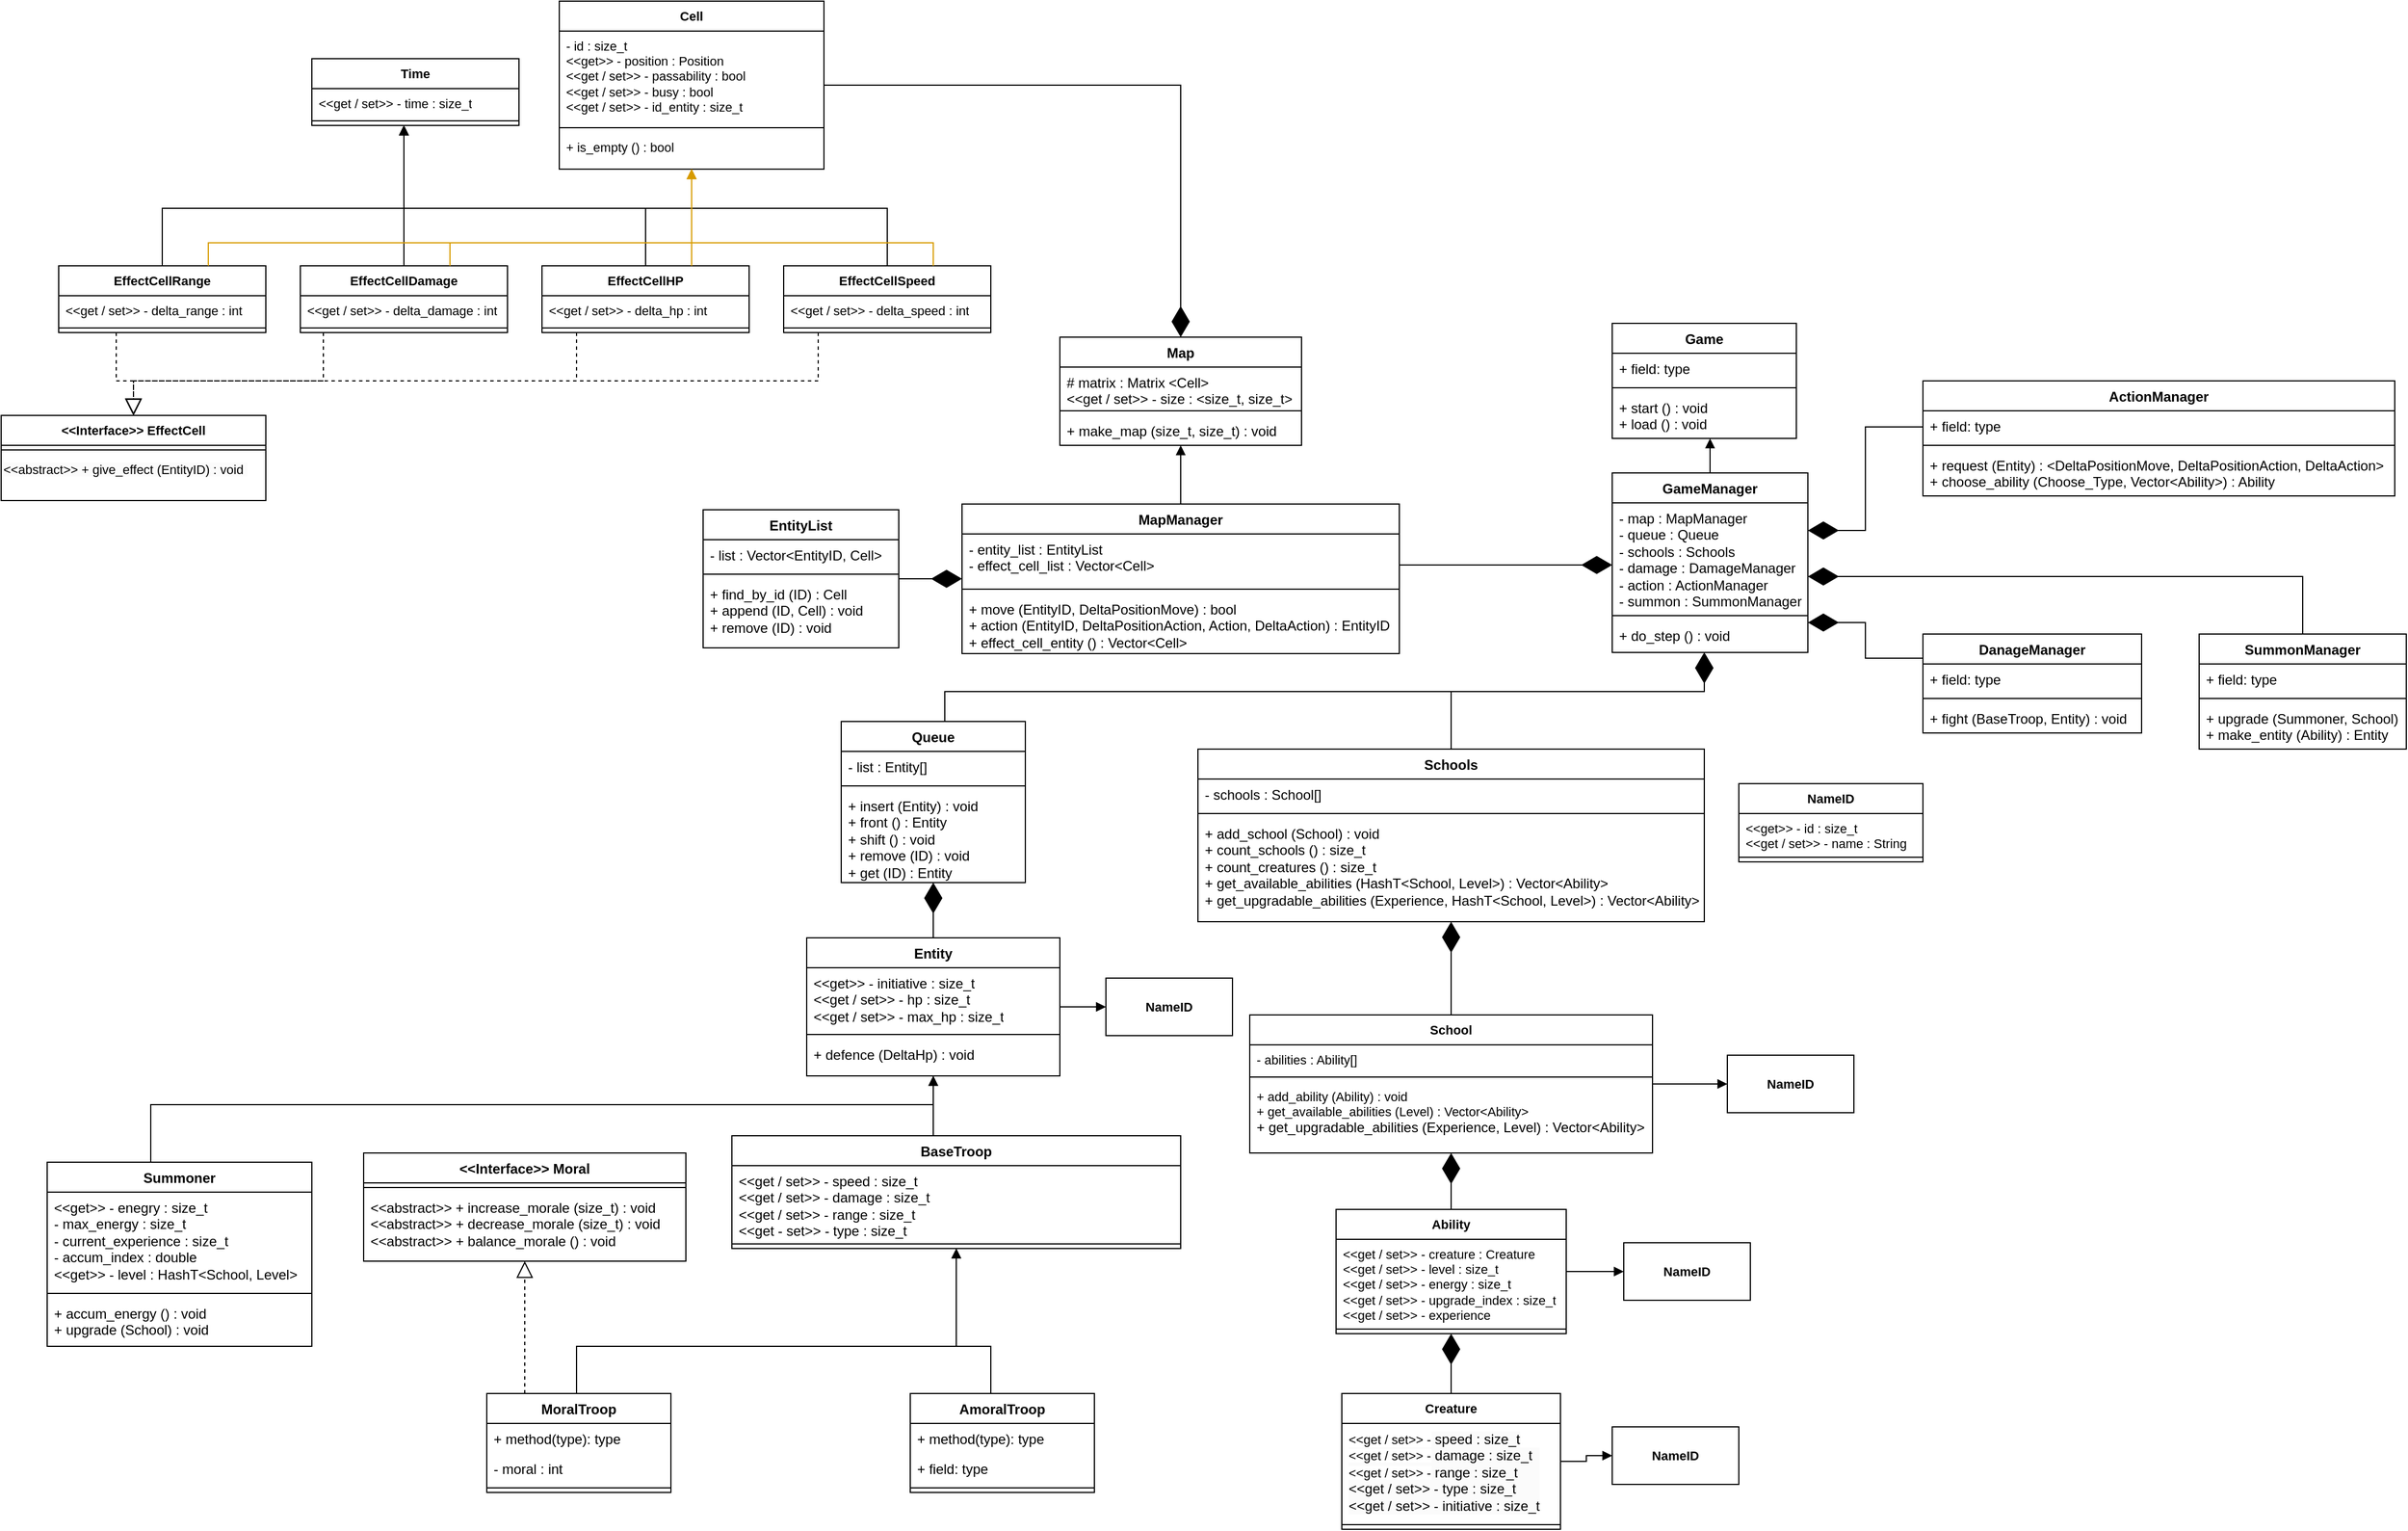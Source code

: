 <mxfile version="24.8.9">
  <diagram id="C5RBs43oDa-KdzZeNtuy" name="Page-1">
    <mxGraphModel dx="6449" dy="1907" grid="1" gridSize="10" guides="1" tooltips="1" connect="1" arrows="1" fold="1" page="1" pageScale="1" pageWidth="827" pageHeight="1169" math="0" shadow="0">
      <root>
        <mxCell id="WIyWlLk6GJQsqaUBKTNV-0" />
        <mxCell id="WIyWlLk6GJQsqaUBKTNV-1" parent="WIyWlLk6GJQsqaUBKTNV-0" />
        <mxCell id="MwjtgG7TnaOzAl02eFz_-0" value="Game" style="swimlane;fontStyle=1;align=center;verticalAlign=top;childLayout=stackLayout;horizontal=1;startSize=26;horizontalStack=0;resizeParent=1;resizeParentMax=0;resizeLast=0;collapsible=1;marginBottom=0;whiteSpace=wrap;html=1;" parent="WIyWlLk6GJQsqaUBKTNV-1" vertex="1">
          <mxGeometry x="-2330" y="50" width="160" height="100" as="geometry" />
        </mxCell>
        <mxCell id="MwjtgG7TnaOzAl02eFz_-1" value="+ field: type" style="text;strokeColor=none;fillColor=none;align=left;verticalAlign=top;spacingLeft=4;spacingRight=4;overflow=hidden;rotatable=0;points=[[0,0.5],[1,0.5]];portConstraint=eastwest;whiteSpace=wrap;html=1;" parent="MwjtgG7TnaOzAl02eFz_-0" vertex="1">
          <mxGeometry y="26" width="160" height="26" as="geometry" />
        </mxCell>
        <mxCell id="MwjtgG7TnaOzAl02eFz_-2" value="" style="line;strokeWidth=1;fillColor=none;align=left;verticalAlign=middle;spacingTop=-1;spacingLeft=3;spacingRight=3;rotatable=0;labelPosition=right;points=[];portConstraint=eastwest;strokeColor=inherit;" parent="MwjtgG7TnaOzAl02eFz_-0" vertex="1">
          <mxGeometry y="52" width="160" height="8" as="geometry" />
        </mxCell>
        <mxCell id="MwjtgG7TnaOzAl02eFz_-3" value="+ start () : void&lt;div&gt;+ load () : void&lt;/div&gt;" style="text;strokeColor=none;fillColor=none;align=left;verticalAlign=top;spacingLeft=4;spacingRight=4;overflow=hidden;rotatable=0;points=[[0,0.5],[1,0.5]];portConstraint=eastwest;whiteSpace=wrap;html=1;" parent="MwjtgG7TnaOzAl02eFz_-0" vertex="1">
          <mxGeometry y="60" width="160" height="40" as="geometry" />
        </mxCell>
        <mxCell id="MwjtgG7TnaOzAl02eFz_-4" value="GameManager" style="swimlane;fontStyle=1;align=center;verticalAlign=top;childLayout=stackLayout;horizontal=1;startSize=26;horizontalStack=0;resizeParent=1;resizeParentMax=0;resizeLast=0;collapsible=1;marginBottom=0;whiteSpace=wrap;html=1;" parent="WIyWlLk6GJQsqaUBKTNV-1" vertex="1">
          <mxGeometry x="-2330" y="180" width="170" height="156" as="geometry" />
        </mxCell>
        <mxCell id="MwjtgG7TnaOzAl02eFz_-5" value="- map : MapManager&lt;div&gt;- queue : Queue&lt;/div&gt;&lt;div&gt;- schools : Schools&lt;/div&gt;&lt;div&gt;- damage : DamageManager&lt;/div&gt;&lt;div&gt;- action : ActionManager&lt;/div&gt;&lt;div&gt;- summon : SummonManager&lt;/div&gt;" style="text;strokeColor=none;fillColor=none;align=left;verticalAlign=top;spacingLeft=4;spacingRight=4;overflow=hidden;rotatable=0;points=[[0,0.5],[1,0.5]];portConstraint=eastwest;whiteSpace=wrap;html=1;" parent="MwjtgG7TnaOzAl02eFz_-4" vertex="1">
          <mxGeometry y="26" width="170" height="94" as="geometry" />
        </mxCell>
        <mxCell id="MwjtgG7TnaOzAl02eFz_-6" value="" style="line;strokeWidth=1;fillColor=none;align=left;verticalAlign=middle;spacingTop=-1;spacingLeft=3;spacingRight=3;rotatable=0;labelPosition=right;points=[];portConstraint=eastwest;strokeColor=inherit;" parent="MwjtgG7TnaOzAl02eFz_-4" vertex="1">
          <mxGeometry y="120" width="170" height="8" as="geometry" />
        </mxCell>
        <mxCell id="MwjtgG7TnaOzAl02eFz_-7" value="+ do_step () : void" style="text;strokeColor=none;fillColor=none;align=left;verticalAlign=top;spacingLeft=4;spacingRight=4;overflow=hidden;rotatable=0;points=[[0,0.5],[1,0.5]];portConstraint=eastwest;whiteSpace=wrap;html=1;" parent="MwjtgG7TnaOzAl02eFz_-4" vertex="1">
          <mxGeometry y="128" width="170" height="28" as="geometry" />
        </mxCell>
        <mxCell id="MwjtgG7TnaOzAl02eFz_-8" value="Map" style="swimlane;fontStyle=1;align=center;verticalAlign=top;childLayout=stackLayout;horizontal=1;startSize=26;horizontalStack=0;resizeParent=1;resizeParentMax=0;resizeLast=0;collapsible=1;marginBottom=0;whiteSpace=wrap;html=1;" parent="WIyWlLk6GJQsqaUBKTNV-1" vertex="1">
          <mxGeometry x="-2810" y="62" width="210" height="94" as="geometry" />
        </mxCell>
        <mxCell id="MwjtgG7TnaOzAl02eFz_-9" value="# matrix : Matrix &amp;lt;Cell&amp;gt;&lt;div&gt;&amp;lt;&amp;lt;get / set&amp;gt;&amp;gt; - size : &amp;lt;size_t, size_t&amp;gt;&lt;/div&gt;" style="text;strokeColor=none;fillColor=none;align=left;verticalAlign=top;spacingLeft=4;spacingRight=4;overflow=hidden;rotatable=0;points=[[0,0.5],[1,0.5]];portConstraint=eastwest;whiteSpace=wrap;html=1;" parent="MwjtgG7TnaOzAl02eFz_-8" vertex="1">
          <mxGeometry y="26" width="210" height="34" as="geometry" />
        </mxCell>
        <mxCell id="MwjtgG7TnaOzAl02eFz_-10" value="" style="line;strokeWidth=1;fillColor=none;align=left;verticalAlign=middle;spacingTop=-1;spacingLeft=3;spacingRight=3;rotatable=0;labelPosition=right;points=[];portConstraint=eastwest;strokeColor=inherit;" parent="MwjtgG7TnaOzAl02eFz_-8" vertex="1">
          <mxGeometry y="60" width="210" height="8" as="geometry" />
        </mxCell>
        <mxCell id="MwjtgG7TnaOzAl02eFz_-11" value="+ make_map (size_t, size_t) : void" style="text;strokeColor=none;fillColor=none;align=left;verticalAlign=top;spacingLeft=4;spacingRight=4;overflow=hidden;rotatable=0;points=[[0,0.5],[1,0.5]];portConstraint=eastwest;whiteSpace=wrap;html=1;" parent="MwjtgG7TnaOzAl02eFz_-8" vertex="1">
          <mxGeometry y="68" width="210" height="26" as="geometry" />
        </mxCell>
        <mxCell id="MwjtgG7TnaOzAl02eFz_-12" value="Queue" style="swimlane;fontStyle=1;align=center;verticalAlign=top;childLayout=stackLayout;horizontal=1;startSize=26;horizontalStack=0;resizeParent=1;resizeParentMax=0;resizeLast=0;collapsible=1;marginBottom=0;whiteSpace=wrap;html=1;" parent="WIyWlLk6GJQsqaUBKTNV-1" vertex="1">
          <mxGeometry x="-3000" y="396" width="160" height="140" as="geometry" />
        </mxCell>
        <mxCell id="MwjtgG7TnaOzAl02eFz_-13" value="- list : Entity[]" style="text;strokeColor=none;fillColor=none;align=left;verticalAlign=top;spacingLeft=4;spacingRight=4;overflow=hidden;rotatable=0;points=[[0,0.5],[1,0.5]];portConstraint=eastwest;whiteSpace=wrap;html=1;" parent="MwjtgG7TnaOzAl02eFz_-12" vertex="1">
          <mxGeometry y="26" width="160" height="26" as="geometry" />
        </mxCell>
        <mxCell id="MwjtgG7TnaOzAl02eFz_-14" value="" style="line;strokeWidth=1;fillColor=none;align=left;verticalAlign=middle;spacingTop=-1;spacingLeft=3;spacingRight=3;rotatable=0;labelPosition=right;points=[];portConstraint=eastwest;strokeColor=inherit;" parent="MwjtgG7TnaOzAl02eFz_-12" vertex="1">
          <mxGeometry y="52" width="160" height="8" as="geometry" />
        </mxCell>
        <mxCell id="MwjtgG7TnaOzAl02eFz_-15" value="+ insert (Entity) : void&lt;div&gt;+ front () : Entity&lt;br&gt;&lt;div&gt;+ shift () : void&lt;/div&gt;&lt;div&gt;+ remove (ID) : void&lt;/div&gt;&lt;/div&gt;&lt;div&gt;+ get (ID) : Entity&lt;/div&gt;" style="text;strokeColor=none;fillColor=none;align=left;verticalAlign=top;spacingLeft=4;spacingRight=4;overflow=hidden;rotatable=0;points=[[0,0.5],[1,0.5]];portConstraint=eastwest;whiteSpace=wrap;html=1;" parent="MwjtgG7TnaOzAl02eFz_-12" vertex="1">
          <mxGeometry y="60" width="160" height="80" as="geometry" />
        </mxCell>
        <mxCell id="MwjtgG7TnaOzAl02eFz_-16" value="Schools" style="swimlane;fontStyle=1;align=center;verticalAlign=top;childLayout=stackLayout;horizontal=1;startSize=26;horizontalStack=0;resizeParent=1;resizeParentMax=0;resizeLast=0;collapsible=1;marginBottom=0;whiteSpace=wrap;html=1;" parent="WIyWlLk6GJQsqaUBKTNV-1" vertex="1">
          <mxGeometry x="-2690" y="420" width="440" height="150" as="geometry" />
        </mxCell>
        <mxCell id="MwjtgG7TnaOzAl02eFz_-17" value="- schools : School[]" style="text;strokeColor=none;fillColor=none;align=left;verticalAlign=top;spacingLeft=4;spacingRight=4;overflow=hidden;rotatable=0;points=[[0,0.5],[1,0.5]];portConstraint=eastwest;whiteSpace=wrap;html=1;" parent="MwjtgG7TnaOzAl02eFz_-16" vertex="1">
          <mxGeometry y="26" width="440" height="26" as="geometry" />
        </mxCell>
        <mxCell id="MwjtgG7TnaOzAl02eFz_-18" value="" style="line;strokeWidth=1;fillColor=none;align=left;verticalAlign=middle;spacingTop=-1;spacingLeft=3;spacingRight=3;rotatable=0;labelPosition=right;points=[];portConstraint=eastwest;strokeColor=inherit;" parent="MwjtgG7TnaOzAl02eFz_-16" vertex="1">
          <mxGeometry y="52" width="440" height="8" as="geometry" />
        </mxCell>
        <mxCell id="MwjtgG7TnaOzAl02eFz_-19" value="+ add_school (School) : void&lt;div&gt;+ count_schools () : size_t&lt;/div&gt;&lt;div&gt;+ count_&lt;span style=&quot;white-space-collapse: preserve; background-color: initial;&quot;&gt;creatures () : size_t&lt;/span&gt;&lt;/div&gt;&lt;div&gt;&lt;span style=&quot;white-space-collapse: preserve; background-color: initial;&quot;&gt;+ get_&lt;/span&gt;&lt;span style=&quot;white-space-collapse: preserve; background-color: initial;&quot;&gt;available_abilities (HashT&amp;lt;School, Level&amp;gt;) : Vector&amp;lt;Ability&amp;gt;&lt;/span&gt;&lt;/div&gt;&lt;div&gt;&lt;span style=&quot;white-space-collapse: preserve; background-color: initial;&quot;&gt;+ get_&lt;/span&gt;&lt;span style=&quot;background-color: initial; white-space-collapse: preserve;&quot;&gt;upgradable&lt;/span&gt;&lt;span style=&quot;background-color: initial; white-space-collapse: preserve;&quot;&gt;_abilities (Experience, HashT&amp;lt;School, Level&amp;gt;) : Vector&amp;lt;Ability&amp;gt;&lt;/span&gt;&lt;/div&gt;" style="text;strokeColor=none;fillColor=none;align=left;verticalAlign=top;spacingLeft=4;spacingRight=4;overflow=hidden;rotatable=0;points=[[0,0.5],[1,0.5]];portConstraint=eastwest;whiteSpace=wrap;html=1;" parent="MwjtgG7TnaOzAl02eFz_-16" vertex="1">
          <mxGeometry y="60" width="440" height="90" as="geometry" />
        </mxCell>
        <mxCell id="MwjtgG7TnaOzAl02eFz_-20" value="Entity" style="swimlane;fontStyle=1;align=center;verticalAlign=top;childLayout=stackLayout;horizontal=1;startSize=26;horizontalStack=0;resizeParent=1;resizeParentMax=0;resizeLast=0;collapsible=1;marginBottom=0;whiteSpace=wrap;html=1;" parent="WIyWlLk6GJQsqaUBKTNV-1" vertex="1">
          <mxGeometry x="-3030" y="584" width="220" height="120" as="geometry" />
        </mxCell>
        <mxCell id="MwjtgG7TnaOzAl02eFz_-21" value="&amp;lt;&amp;lt;get&amp;gt;&amp;gt; - initiative : size_t&lt;div&gt;&amp;lt;&amp;lt;get / set&amp;gt;&amp;gt; - hp : size_t&lt;/div&gt;&lt;div&gt;&amp;lt;&amp;lt;get / set&amp;gt;&amp;gt; - max_hp : size_t&lt;/div&gt;" style="text;strokeColor=none;fillColor=none;align=left;verticalAlign=top;spacingLeft=4;spacingRight=4;overflow=hidden;rotatable=0;points=[[0,0.5],[1,0.5]];portConstraint=eastwest;whiteSpace=wrap;html=1;" parent="MwjtgG7TnaOzAl02eFz_-20" vertex="1">
          <mxGeometry y="26" width="220" height="54" as="geometry" />
        </mxCell>
        <mxCell id="MwjtgG7TnaOzAl02eFz_-22" value="" style="line;strokeWidth=1;fillColor=none;align=left;verticalAlign=middle;spacingTop=-1;spacingLeft=3;spacingRight=3;rotatable=0;labelPosition=right;points=[];portConstraint=eastwest;strokeColor=inherit;" parent="MwjtgG7TnaOzAl02eFz_-20" vertex="1">
          <mxGeometry y="80" width="220" as="geometry" />
        </mxCell>
        <mxCell id="MxQSjdPs5pR_xpDf7jji-64" value="" style="line;strokeWidth=1;fillColor=none;align=left;verticalAlign=middle;spacingTop=-1;spacingLeft=3;spacingRight=3;rotatable=0;labelPosition=right;points=[];portConstraint=eastwest;strokeColor=inherit;" parent="MwjtgG7TnaOzAl02eFz_-20" vertex="1">
          <mxGeometry y="80" width="220" height="8" as="geometry" />
        </mxCell>
        <mxCell id="MxQSjdPs5pR_xpDf7jji-63" value="+ defence (DeltaHp) : void" style="text;strokeColor=none;fillColor=none;align=left;verticalAlign=top;spacingLeft=4;spacingRight=4;overflow=hidden;rotatable=0;points=[[0,0.5],[1,0.5]];portConstraint=eastwest;whiteSpace=wrap;html=1;" parent="MwjtgG7TnaOzAl02eFz_-20" vertex="1">
          <mxGeometry y="88" width="220" height="32" as="geometry" />
        </mxCell>
        <mxCell id="MwjtgG7TnaOzAl02eFz_-24" value="Summoner" style="swimlane;fontStyle=1;align=center;verticalAlign=top;childLayout=stackLayout;horizontal=1;startSize=26;horizontalStack=0;resizeParent=1;resizeParentMax=0;resizeLast=0;collapsible=1;marginBottom=0;whiteSpace=wrap;html=1;" parent="WIyWlLk6GJQsqaUBKTNV-1" vertex="1">
          <mxGeometry x="-3690" y="779" width="230" height="160" as="geometry" />
        </mxCell>
        <mxCell id="MwjtgG7TnaOzAl02eFz_-25" value="&amp;lt;&amp;lt;get&amp;gt;&amp;gt; - enegry : size_t&lt;div&gt;- max_energy : size_t&lt;/div&gt;&lt;div&gt;- current_experience : size_t&lt;/div&gt;&lt;div&gt;- accum_index : double&lt;/div&gt;&lt;div&gt;&amp;lt;&amp;lt;get&amp;gt;&amp;gt; - level : HashT&amp;lt;School, Level&amp;gt;&lt;/div&gt;" style="text;strokeColor=none;fillColor=none;align=left;verticalAlign=top;spacingLeft=4;spacingRight=4;overflow=hidden;rotatable=0;points=[[0,0.5],[1,0.5]];portConstraint=eastwest;whiteSpace=wrap;html=1;" parent="MwjtgG7TnaOzAl02eFz_-24" vertex="1">
          <mxGeometry y="26" width="230" height="84" as="geometry" />
        </mxCell>
        <mxCell id="MwjtgG7TnaOzAl02eFz_-26" value="" style="line;strokeWidth=1;fillColor=none;align=left;verticalAlign=middle;spacingTop=-1;spacingLeft=3;spacingRight=3;rotatable=0;labelPosition=right;points=[];portConstraint=eastwest;strokeColor=inherit;" parent="MwjtgG7TnaOzAl02eFz_-24" vertex="1">
          <mxGeometry y="110" width="230" height="8" as="geometry" />
        </mxCell>
        <mxCell id="MwjtgG7TnaOzAl02eFz_-27" value="+ accum_energy () : void&lt;div&gt;+ upgrade (School) : void&lt;/div&gt;" style="text;strokeColor=none;fillColor=none;align=left;verticalAlign=top;spacingLeft=4;spacingRight=4;overflow=hidden;rotatable=0;points=[[0,0.5],[1,0.5]];portConstraint=eastwest;whiteSpace=wrap;html=1;" parent="MwjtgG7TnaOzAl02eFz_-24" vertex="1">
          <mxGeometry y="118" width="230" height="42" as="geometry" />
        </mxCell>
        <mxCell id="MwjtgG7TnaOzAl02eFz_-28" value="BaseTroop" style="swimlane;fontStyle=1;align=center;verticalAlign=top;childLayout=stackLayout;horizontal=1;startSize=26;horizontalStack=0;resizeParent=1;resizeParentMax=0;resizeLast=0;collapsible=1;marginBottom=0;whiteSpace=wrap;html=1;" parent="WIyWlLk6GJQsqaUBKTNV-1" vertex="1">
          <mxGeometry x="-3095" y="756" width="390" height="98" as="geometry" />
        </mxCell>
        <mxCell id="MwjtgG7TnaOzAl02eFz_-29" value="&amp;lt;&amp;lt;get / set&amp;gt;&amp;gt; - speed : size_t&lt;br&gt;&lt;div&gt;&lt;span style=&quot;background-color: initial;&quot;&gt;&amp;lt;&amp;lt;get / set&amp;gt;&amp;gt; -&lt;/span&gt;&amp;nbsp;damage : size_t&lt;/div&gt;&lt;div&gt;&lt;span style=&quot;background-color: initial;&quot;&gt;&amp;lt;&amp;lt;get / set&amp;gt;&amp;gt; -&lt;/span&gt;&amp;nbsp;range : size_t&lt;br&gt;&lt;/div&gt;&lt;div&gt;&amp;lt;&amp;lt;get - set&amp;gt;&amp;gt; - type : size_t&lt;/div&gt;" style="text;strokeColor=none;fillColor=none;align=left;verticalAlign=top;spacingLeft=4;spacingRight=4;overflow=hidden;rotatable=0;points=[[0,0.5],[1,0.5]];portConstraint=eastwest;whiteSpace=wrap;html=1;" parent="MwjtgG7TnaOzAl02eFz_-28" vertex="1">
          <mxGeometry y="26" width="390" height="64" as="geometry" />
        </mxCell>
        <mxCell id="MwjtgG7TnaOzAl02eFz_-30" value="" style="line;strokeWidth=1;fillColor=none;align=left;verticalAlign=middle;spacingTop=-1;spacingLeft=3;spacingRight=3;rotatable=0;labelPosition=right;points=[];portConstraint=eastwest;strokeColor=inherit;" parent="MwjtgG7TnaOzAl02eFz_-28" vertex="1">
          <mxGeometry y="90" width="390" height="8" as="geometry" />
        </mxCell>
        <mxCell id="MwjtgG7TnaOzAl02eFz_-32" value="AmoralTroop" style="swimlane;fontStyle=1;align=center;verticalAlign=top;childLayout=stackLayout;horizontal=1;startSize=26;horizontalStack=0;resizeParent=1;resizeParentMax=0;resizeLast=0;collapsible=1;marginBottom=0;whiteSpace=wrap;html=1;" parent="WIyWlLk6GJQsqaUBKTNV-1" vertex="1">
          <mxGeometry x="-2940" y="980" width="160" height="86" as="geometry" />
        </mxCell>
        <mxCell id="MwjtgG7TnaOzAl02eFz_-35" value="+ method(type): type" style="text;strokeColor=none;fillColor=none;align=left;verticalAlign=top;spacingLeft=4;spacingRight=4;overflow=hidden;rotatable=0;points=[[0,0.5],[1,0.5]];portConstraint=eastwest;whiteSpace=wrap;html=1;" parent="MwjtgG7TnaOzAl02eFz_-32" vertex="1">
          <mxGeometry y="26" width="160" height="26" as="geometry" />
        </mxCell>
        <mxCell id="MwjtgG7TnaOzAl02eFz_-33" value="+ field: type" style="text;strokeColor=none;fillColor=none;align=left;verticalAlign=top;spacingLeft=4;spacingRight=4;overflow=hidden;rotatable=0;points=[[0,0.5],[1,0.5]];portConstraint=eastwest;whiteSpace=wrap;html=1;" parent="MwjtgG7TnaOzAl02eFz_-32" vertex="1">
          <mxGeometry y="52" width="160" height="26" as="geometry" />
        </mxCell>
        <mxCell id="MwjtgG7TnaOzAl02eFz_-34" value="" style="line;strokeWidth=1;fillColor=none;align=left;verticalAlign=middle;spacingTop=-1;spacingLeft=3;spacingRight=3;rotatable=0;labelPosition=right;points=[];portConstraint=eastwest;strokeColor=inherit;" parent="MwjtgG7TnaOzAl02eFz_-32" vertex="1">
          <mxGeometry y="78" width="160" height="8" as="geometry" />
        </mxCell>
        <mxCell id="MwjtgG7TnaOzAl02eFz_-36" value="&amp;lt;&amp;lt;Interface&amp;gt;&amp;gt; Moral" style="swimlane;fontStyle=1;align=center;verticalAlign=top;childLayout=stackLayout;horizontal=1;startSize=26;horizontalStack=0;resizeParent=1;resizeParentMax=0;resizeLast=0;collapsible=1;marginBottom=0;whiteSpace=wrap;html=1;" parent="WIyWlLk6GJQsqaUBKTNV-1" vertex="1">
          <mxGeometry x="-3415" y="771" width="280" height="94" as="geometry" />
        </mxCell>
        <mxCell id="MwjtgG7TnaOzAl02eFz_-38" value="" style="line;strokeWidth=1;fillColor=none;align=left;verticalAlign=middle;spacingTop=-1;spacingLeft=3;spacingRight=3;rotatable=0;labelPosition=right;points=[];portConstraint=eastwest;strokeColor=inherit;" parent="MwjtgG7TnaOzAl02eFz_-36" vertex="1">
          <mxGeometry y="26" width="280" height="8" as="geometry" />
        </mxCell>
        <mxCell id="MwjtgG7TnaOzAl02eFz_-39" value="&lt;div&gt;&amp;lt;&amp;lt;abstract&amp;gt;&amp;gt; + increase_morale (size_t) : void&lt;/div&gt;&lt;div&gt;&lt;span style=&quot;background-color: initial;&quot;&gt;&amp;lt;&amp;lt;abstract&amp;gt;&amp;gt;&amp;nbsp;&lt;/span&gt;+ decrease_morale (size_t) : void&lt;/div&gt;&lt;div&gt;&lt;span style=&quot;background-color: initial;&quot;&gt;&amp;lt;&amp;lt;abstract&amp;gt;&amp;gt;&amp;nbsp;&lt;/span&gt;+ balance_morale () : void&lt;/div&gt;" style="text;strokeColor=none;fillColor=none;align=left;verticalAlign=top;spacingLeft=4;spacingRight=4;overflow=hidden;rotatable=0;points=[[0,0.5],[1,0.5]];portConstraint=eastwest;whiteSpace=wrap;html=1;" parent="MwjtgG7TnaOzAl02eFz_-36" vertex="1">
          <mxGeometry y="34" width="280" height="60" as="geometry" />
        </mxCell>
        <mxCell id="MwjtgG7TnaOzAl02eFz_-48" value="MapManager" style="swimlane;fontStyle=1;align=center;verticalAlign=top;childLayout=stackLayout;horizontal=1;startSize=26;horizontalStack=0;resizeParent=1;resizeParentMax=0;resizeLast=0;collapsible=1;marginBottom=0;whiteSpace=wrap;html=1;" parent="WIyWlLk6GJQsqaUBKTNV-1" vertex="1">
          <mxGeometry x="-2895" y="207" width="380" height="130" as="geometry" />
        </mxCell>
        <mxCell id="MwjtgG7TnaOzAl02eFz_-49" value="- entity_list : EntityList&lt;div&gt;- effect_cell_list : Vector&amp;lt;Cell&amp;gt;&lt;/div&gt;" style="text;strokeColor=none;fillColor=none;align=left;verticalAlign=top;spacingLeft=4;spacingRight=4;overflow=hidden;rotatable=0;points=[[0,0.5],[1,0.5]];portConstraint=eastwest;whiteSpace=wrap;html=1;" parent="MwjtgG7TnaOzAl02eFz_-48" vertex="1">
          <mxGeometry y="26" width="380" height="44" as="geometry" />
        </mxCell>
        <mxCell id="MwjtgG7TnaOzAl02eFz_-50" value="" style="line;strokeWidth=1;fillColor=none;align=left;verticalAlign=middle;spacingTop=-1;spacingLeft=3;spacingRight=3;rotatable=0;labelPosition=right;points=[];portConstraint=eastwest;strokeColor=inherit;" parent="MwjtgG7TnaOzAl02eFz_-48" vertex="1">
          <mxGeometry y="70" width="380" height="8" as="geometry" />
        </mxCell>
        <mxCell id="MwjtgG7TnaOzAl02eFz_-51" value="+ move (EntityID, DeltaPositionMove) : bool&lt;div&gt;&lt;div&gt;+ action (EntityID, DeltaPositionAction, Action, DeltaAction) : EntityID&lt;/div&gt;&lt;div&gt;+ effect_cell_entity () : Vector&amp;lt;Cell&amp;gt;&lt;/div&gt;&lt;/div&gt;" style="text;strokeColor=none;fillColor=none;align=left;verticalAlign=top;spacingLeft=4;spacingRight=4;overflow=hidden;rotatable=0;points=[[0,0.5],[1,0.5]];portConstraint=eastwest;whiteSpace=wrap;html=1;" parent="MwjtgG7TnaOzAl02eFz_-48" vertex="1">
          <mxGeometry y="78" width="380" height="52" as="geometry" />
        </mxCell>
        <mxCell id="MwjtgG7TnaOzAl02eFz_-59" value="" style="html=1;verticalAlign=bottom;labelBackgroundColor=none;endArrow=block;endFill=1;rounded=0;exitX=0.5;exitY=0;exitDx=0;exitDy=0;edgeStyle=orthogonalEdgeStyle;" parent="WIyWlLk6GJQsqaUBKTNV-1" source="MwjtgG7TnaOzAl02eFz_-4" target="MwjtgG7TnaOzAl02eFz_-3" edge="1">
          <mxGeometry width="160" relative="1" as="geometry">
            <mxPoint x="-2080" y="319.5" as="sourcePoint" />
            <mxPoint x="-2250" y="167" as="targetPoint" />
            <Array as="points">
              <mxPoint x="-2250" y="140" />
              <mxPoint x="-2250" y="140" />
            </Array>
          </mxGeometry>
        </mxCell>
        <mxCell id="MwjtgG7TnaOzAl02eFz_-63" value="" style="endArrow=diamondThin;endFill=1;endSize=24;html=1;rounded=0;strokeColor=default;align=center;verticalAlign=bottom;fontFamily=Helvetica;fontSize=11;fontColor=default;labelBackgroundColor=none;edgeStyle=orthogonalEdgeStyle;" parent="WIyWlLk6GJQsqaUBKTNV-1" source="MwjtgG7TnaOzAl02eFz_-20" target="MwjtgG7TnaOzAl02eFz_-15" edge="1">
          <mxGeometry width="160" relative="1" as="geometry">
            <mxPoint x="-3060" y="609" as="sourcePoint" />
            <mxPoint x="-2900" y="609" as="targetPoint" />
            <Array as="points">
              <mxPoint x="-2920" y="499" />
              <mxPoint x="-2920" y="499" />
            </Array>
          </mxGeometry>
        </mxCell>
        <mxCell id="MwjtgG7TnaOzAl02eFz_-64" value="" style="html=1;verticalAlign=bottom;labelBackgroundColor=none;endArrow=block;endFill=1;rounded=0;strokeColor=default;align=center;fontFamily=Helvetica;fontSize=11;fontColor=default;edgeStyle=orthogonalEdgeStyle;" parent="WIyWlLk6GJQsqaUBKTNV-1" source="MwjtgG7TnaOzAl02eFz_-24" target="MwjtgG7TnaOzAl02eFz_-20" edge="1">
          <mxGeometry width="160" relative="1" as="geometry">
            <mxPoint x="-3844.0" y="799" as="sourcePoint" />
            <mxPoint x="-2924" y="704" as="targetPoint" />
            <Array as="points">
              <mxPoint x="-3600" y="729" />
              <mxPoint x="-2920" y="729" />
            </Array>
          </mxGeometry>
        </mxCell>
        <mxCell id="MwjtgG7TnaOzAl02eFz_-66" value="" style="html=1;verticalAlign=bottom;labelBackgroundColor=none;endArrow=block;endFill=1;rounded=0;strokeColor=default;align=center;fontFamily=Helvetica;fontSize=11;fontColor=default;edgeStyle=orthogonalEdgeStyle;" parent="WIyWlLk6GJQsqaUBKTNV-1" source="MwjtgG7TnaOzAl02eFz_-28" target="MwjtgG7TnaOzAl02eFz_-20" edge="1">
          <mxGeometry width="160" relative="1" as="geometry">
            <mxPoint x="-2950" y="729" as="sourcePoint" />
            <mxPoint x="-2920" y="702.0" as="targetPoint" />
            <Array as="points">
              <mxPoint x="-2920" y="739" />
              <mxPoint x="-2920" y="739" />
            </Array>
          </mxGeometry>
        </mxCell>
        <mxCell id="MwjtgG7TnaOzAl02eFz_-71" value="" style="html=1;verticalAlign=bottom;labelBackgroundColor=none;endArrow=block;endFill=1;rounded=0;strokeColor=default;align=center;fontFamily=Helvetica;fontSize=11;fontColor=default;edgeStyle=orthogonalEdgeStyle;" parent="WIyWlLk6GJQsqaUBKTNV-1" source="MwjtgG7TnaOzAl02eFz_-48" target="MwjtgG7TnaOzAl02eFz_-8" edge="1">
          <mxGeometry width="160" relative="1" as="geometry">
            <mxPoint x="-2750" y="250" as="sourcePoint" />
            <mxPoint x="-2750.373" y="135.96" as="targetPoint" />
            <Array as="points" />
          </mxGeometry>
        </mxCell>
        <mxCell id="MwjtgG7TnaOzAl02eFz_-76" value="Cell" style="swimlane;fontStyle=1;align=center;verticalAlign=top;childLayout=stackLayout;horizontal=1;startSize=26;horizontalStack=0;resizeParent=1;resizeParentMax=0;resizeLast=0;collapsible=1;marginBottom=0;whiteSpace=wrap;html=1;fontFamily=Helvetica;fontSize=11;fontColor=default;labelBackgroundColor=none;" parent="WIyWlLk6GJQsqaUBKTNV-1" vertex="1">
          <mxGeometry x="-3245" y="-230" width="230" height="146" as="geometry" />
        </mxCell>
        <mxCell id="MwjtgG7TnaOzAl02eFz_-77" value="- id : size_t&lt;div&gt;&amp;lt;&amp;lt;get&amp;gt;&amp;gt; - position : Position&lt;br&gt;&lt;div&gt;&amp;lt;&amp;lt;get / set&amp;gt;&amp;gt; -&amp;nbsp;passability : bool&lt;/div&gt;&lt;div&gt;&amp;lt;&amp;lt;get / set&amp;gt;&amp;gt; - busy : bool&lt;/div&gt;&lt;div&gt;&amp;lt;&amp;lt;get / set&amp;gt;&amp;gt; - id_entity : size_t&lt;/div&gt;&lt;div&gt;&lt;br&gt;&lt;/div&gt;&lt;/div&gt;" style="text;strokeColor=none;fillColor=none;align=left;verticalAlign=top;spacingLeft=4;spacingRight=4;overflow=hidden;rotatable=0;points=[[0,0.5],[1,0.5]];portConstraint=eastwest;whiteSpace=wrap;html=1;fontFamily=Helvetica;fontSize=11;fontColor=default;labelBackgroundColor=none;" parent="MwjtgG7TnaOzAl02eFz_-76" vertex="1">
          <mxGeometry y="26" width="230" height="80" as="geometry" />
        </mxCell>
        <mxCell id="MwjtgG7TnaOzAl02eFz_-78" value="" style="line;strokeWidth=1;fillColor=none;align=left;verticalAlign=middle;spacingTop=-1;spacingLeft=3;spacingRight=3;rotatable=0;labelPosition=right;points=[];portConstraint=eastwest;strokeColor=inherit;fontFamily=Helvetica;fontSize=11;fontColor=default;labelBackgroundColor=none;" parent="MwjtgG7TnaOzAl02eFz_-76" vertex="1">
          <mxGeometry y="106" width="230" height="8" as="geometry" />
        </mxCell>
        <mxCell id="MwjtgG7TnaOzAl02eFz_-79" value="+ is_empty () : bool&lt;div&gt;&lt;br&gt;&lt;/div&gt;" style="text;strokeColor=none;fillColor=none;align=left;verticalAlign=top;spacingLeft=4;spacingRight=4;overflow=hidden;rotatable=0;points=[[0,0.5],[1,0.5]];portConstraint=eastwest;whiteSpace=wrap;html=1;fontFamily=Helvetica;fontSize=11;fontColor=default;labelBackgroundColor=none;" parent="MwjtgG7TnaOzAl02eFz_-76" vertex="1">
          <mxGeometry y="114" width="230" height="32" as="geometry" />
        </mxCell>
        <mxCell id="MwjtgG7TnaOzAl02eFz_-93" value="" style="html=1;verticalAlign=bottom;labelBackgroundColor=none;endArrow=block;endFill=1;rounded=0;strokeColor=default;align=center;fontFamily=Helvetica;fontSize=11;fontColor=default;edgeStyle=orthogonalEdgeStyle;" parent="WIyWlLk6GJQsqaUBKTNV-1" source="MwjtgG7TnaOzAl02eFz_-32" target="MwjtgG7TnaOzAl02eFz_-28" edge="1">
          <mxGeometry width="160" relative="1" as="geometry">
            <mxPoint x="-2870.0" y="977" as="sourcePoint" />
            <mxPoint x="-2790" y="809" as="targetPoint" />
            <Array as="points">
              <mxPoint x="-2870" y="939" />
              <mxPoint x="-2900" y="939" />
            </Array>
          </mxGeometry>
        </mxCell>
        <mxCell id="MxQSjdPs5pR_xpDf7jji-0" value="" style="endArrow=diamondThin;endFill=1;endSize=24;html=1;rounded=0;edgeStyle=orthogonalEdgeStyle;" parent="WIyWlLk6GJQsqaUBKTNV-1" source="MwjtgG7TnaOzAl02eFz_-48" target="MwjtgG7TnaOzAl02eFz_-4" edge="1">
          <mxGeometry width="160" relative="1" as="geometry">
            <mxPoint x="-2500" y="280" as="sourcePoint" />
            <mxPoint x="-2260" y="390" as="targetPoint" />
            <Array as="points">
              <mxPoint x="-2460" y="260" />
              <mxPoint x="-2460" y="260" />
            </Array>
          </mxGeometry>
        </mxCell>
        <mxCell id="MxQSjdPs5pR_xpDf7jji-2" value="" style="endArrow=diamondThin;endFill=1;endSize=24;html=1;rounded=0;strokeColor=default;align=center;verticalAlign=middle;fontFamily=Helvetica;fontSize=11;fontColor=default;labelBackgroundColor=default;edgeStyle=orthogonalEdgeStyle;" parent="WIyWlLk6GJQsqaUBKTNV-1" source="MwjtgG7TnaOzAl02eFz_-12" target="MwjtgG7TnaOzAl02eFz_-4" edge="1">
          <mxGeometry width="160" relative="1" as="geometry">
            <mxPoint x="-2390" y="380" as="sourcePoint" />
            <mxPoint x="-2260" y="390" as="targetPoint" />
            <Array as="points">
              <mxPoint x="-2910" y="370" />
              <mxPoint x="-2250" y="370" />
            </Array>
          </mxGeometry>
        </mxCell>
        <mxCell id="MxQSjdPs5pR_xpDf7jji-3" value="" style="endArrow=diamondThin;endFill=1;endSize=24;html=1;rounded=0;strokeColor=default;align=center;verticalAlign=middle;fontFamily=Helvetica;fontSize=11;fontColor=default;labelBackgroundColor=default;edgeStyle=orthogonalEdgeStyle;" parent="WIyWlLk6GJQsqaUBKTNV-1" source="MwjtgG7TnaOzAl02eFz_-16" target="MwjtgG7TnaOzAl02eFz_-4" edge="1">
          <mxGeometry width="160" relative="1" as="geometry">
            <mxPoint x="-2420" y="390" as="sourcePoint" />
            <mxPoint x="-2260" y="390" as="targetPoint" />
            <Array as="points">
              <mxPoint x="-2470" y="370" />
              <mxPoint x="-2250" y="370" />
            </Array>
          </mxGeometry>
        </mxCell>
        <mxCell id="MxQSjdPs5pR_xpDf7jji-4" value="School" style="swimlane;fontStyle=1;align=center;verticalAlign=top;childLayout=stackLayout;horizontal=1;startSize=26;horizontalStack=0;resizeParent=1;resizeParentMax=0;resizeLast=0;collapsible=1;marginBottom=0;whiteSpace=wrap;html=1;fontFamily=Helvetica;fontSize=11;fontColor=default;labelBackgroundColor=default;" parent="WIyWlLk6GJQsqaUBKTNV-1" vertex="1">
          <mxGeometry x="-2645" y="651" width="350" height="120" as="geometry" />
        </mxCell>
        <mxCell id="MxQSjdPs5pR_xpDf7jji-5" value="- abilities : Ability[]" style="text;strokeColor=none;fillColor=none;align=left;verticalAlign=top;spacingLeft=4;spacingRight=4;overflow=hidden;rotatable=0;points=[[0,0.5],[1,0.5]];portConstraint=eastwest;whiteSpace=wrap;html=1;fontFamily=Helvetica;fontSize=11;fontColor=default;labelBackgroundColor=default;" parent="MxQSjdPs5pR_xpDf7jji-4" vertex="1">
          <mxGeometry y="26" width="350" height="24" as="geometry" />
        </mxCell>
        <mxCell id="MxQSjdPs5pR_xpDf7jji-6" value="" style="line;strokeWidth=1;fillColor=none;align=left;verticalAlign=middle;spacingTop=-1;spacingLeft=3;spacingRight=3;rotatable=0;labelPosition=right;points=[];portConstraint=eastwest;strokeColor=inherit;fontFamily=Helvetica;fontSize=11;fontColor=default;labelBackgroundColor=default;" parent="MxQSjdPs5pR_xpDf7jji-4" vertex="1">
          <mxGeometry y="50" width="350" height="8" as="geometry" />
        </mxCell>
        <mxCell id="MxQSjdPs5pR_xpDf7jji-7" value="+ add_ability (Ability) : void&lt;div&gt;+ get_&lt;span style=&quot;white-space-collapse: preserve;&quot;&gt;available_abilities (Level) : Vector&amp;lt;Ability&amp;gt;&lt;/span&gt;&lt;/div&gt;&lt;div&gt;&lt;span style=&quot;font-size: 12px; white-space-collapse: preserve; background-color: initial;&quot;&gt;+ get_&lt;/span&gt;&lt;span style=&quot;font-size: 12px; white-space-collapse: preserve; background-color: initial;&quot;&gt;upgradable&lt;/span&gt;&lt;span style=&quot;font-size: 12px; white-space-collapse: preserve; background-color: initial;&quot;&gt;_abilities (Experience, Level) : Vector&amp;lt;Ability&amp;gt;&lt;/span&gt;&lt;span style=&quot;white-space-collapse: preserve;&quot;&gt;&lt;/span&gt;&lt;/div&gt;" style="text;strokeColor=none;fillColor=none;align=left;verticalAlign=top;spacingLeft=4;spacingRight=4;overflow=hidden;rotatable=0;points=[[0,0.5],[1,0.5]];portConstraint=eastwest;whiteSpace=wrap;html=1;fontFamily=Helvetica;fontSize=11;fontColor=default;labelBackgroundColor=default;" parent="MxQSjdPs5pR_xpDf7jji-4" vertex="1">
          <mxGeometry y="58" width="350" height="62" as="geometry" />
        </mxCell>
        <mxCell id="MxQSjdPs5pR_xpDf7jji-8" value="" style="endArrow=diamondThin;endFill=1;endSize=24;html=1;rounded=0;strokeColor=default;align=center;verticalAlign=middle;fontFamily=Helvetica;fontSize=11;fontColor=default;labelBackgroundColor=default;edgeStyle=orthogonalEdgeStyle;" parent="WIyWlLk6GJQsqaUBKTNV-1" source="MxQSjdPs5pR_xpDf7jji-4" target="MwjtgG7TnaOzAl02eFz_-16" edge="1">
          <mxGeometry width="160" relative="1" as="geometry">
            <mxPoint x="-2680" y="449" as="sourcePoint" />
            <mxPoint x="-2520" y="449" as="targetPoint" />
          </mxGeometry>
        </mxCell>
        <mxCell id="MxQSjdPs5pR_xpDf7jji-9" value="Ability" style="swimlane;fontStyle=1;align=center;verticalAlign=top;childLayout=stackLayout;horizontal=1;startSize=26;horizontalStack=0;resizeParent=1;resizeParentMax=0;resizeLast=0;collapsible=1;marginBottom=0;whiteSpace=wrap;html=1;fontFamily=Helvetica;fontSize=11;fontColor=default;labelBackgroundColor=default;" parent="WIyWlLk6GJQsqaUBKTNV-1" vertex="1">
          <mxGeometry x="-2570" y="820" width="200" height="108" as="geometry" />
        </mxCell>
        <mxCell id="MxQSjdPs5pR_xpDf7jji-10" value="&lt;div&gt;&amp;lt;&amp;lt;get / set&amp;gt;&amp;gt; -&amp;nbsp;&lt;span style=&quot;white-space-collapse: preserve;&quot;&gt;creature : C&lt;/span&gt;&lt;span style=&quot;white-space-collapse: preserve;&quot;&gt;reature&lt;/span&gt;&lt;/div&gt;&lt;div&gt;&amp;lt;&amp;lt;get / set&amp;gt;&amp;gt; -&amp;nbsp;&lt;span style=&quot;white-space-collapse: preserve;&quot;&gt;level : size_t&lt;/span&gt;&lt;/div&gt;&lt;div&gt;&amp;lt;&amp;lt;get / set&amp;gt;&amp;gt; -&amp;nbsp;&lt;span style=&quot;white-space-collapse: preserve;&quot;&gt;energy : size_t&lt;/span&gt;&lt;/div&gt;&lt;div&gt;&amp;lt;&amp;lt;get / set&amp;gt;&amp;gt; -&amp;nbsp;&lt;span style=&quot;white-space-collapse: preserve;&quot;&gt;upgrade_index : size_t&lt;/span&gt;&lt;/div&gt;&lt;div&gt;&lt;span style=&quot;white-space-collapse: preserve;&quot;&gt;&amp;lt;&amp;lt;get / set&amp;gt;&amp;gt; - experience&lt;/span&gt;&lt;/div&gt;" style="text;strokeColor=none;fillColor=none;align=left;verticalAlign=top;spacingLeft=4;spacingRight=4;overflow=hidden;rotatable=0;points=[[0,0.5],[1,0.5]];portConstraint=eastwest;whiteSpace=wrap;html=1;fontFamily=Helvetica;fontSize=11;fontColor=default;labelBackgroundColor=default;" parent="MxQSjdPs5pR_xpDf7jji-9" vertex="1">
          <mxGeometry y="26" width="200" height="74" as="geometry" />
        </mxCell>
        <mxCell id="MxQSjdPs5pR_xpDf7jji-11" value="" style="line;strokeWidth=1;fillColor=none;align=left;verticalAlign=middle;spacingTop=-1;spacingLeft=3;spacingRight=3;rotatable=0;labelPosition=right;points=[];portConstraint=eastwest;strokeColor=inherit;fontFamily=Helvetica;fontSize=11;fontColor=default;labelBackgroundColor=default;" parent="MxQSjdPs5pR_xpDf7jji-9" vertex="1">
          <mxGeometry y="100" width="200" height="8" as="geometry" />
        </mxCell>
        <mxCell id="MxQSjdPs5pR_xpDf7jji-17" value="&lt;span style=&quot;white-space-collapse: preserve;&quot; data-src-align=&quot;0:8&quot; class=&quot;EzKURWReUAB5oZgtQNkl&quot;&gt;Creature&lt;/span&gt;" style="swimlane;fontStyle=1;align=center;verticalAlign=top;childLayout=stackLayout;horizontal=1;startSize=26;horizontalStack=0;resizeParent=1;resizeParentMax=0;resizeLast=0;collapsible=1;marginBottom=0;whiteSpace=wrap;html=1;fontFamily=Helvetica;fontSize=11;fontColor=default;labelBackgroundColor=default;" parent="WIyWlLk6GJQsqaUBKTNV-1" vertex="1">
          <mxGeometry x="-2565" y="980" width="190" height="118" as="geometry" />
        </mxCell>
        <mxCell id="MxQSjdPs5pR_xpDf7jji-18" value="&lt;div&gt;&amp;lt;&amp;lt;get / set&amp;gt;&amp;gt; -&lt;span style=&quot;font-size: 12px; background-color: rgb(251, 251, 251);&quot;&gt;&amp;nbsp;speed : size_t&lt;/span&gt;&lt;/div&gt;&lt;div style=&quot;font-size: 12px; background-color: rgb(251, 251, 251);&quot;&gt;&lt;span style=&quot;background-color: rgb(255, 255, 255); font-size: 11px;&quot;&gt;&amp;lt;&amp;lt;get / set&amp;gt;&amp;gt; -&lt;/span&gt;&amp;nbsp;damage : size_t&lt;/div&gt;&lt;div style=&quot;font-size: 12px; background-color: rgb(251, 251, 251);&quot;&gt;&lt;span style=&quot;background-color: rgb(255, 255, 255); font-size: 11px;&quot;&gt;&amp;lt;&amp;lt;get / set&amp;gt;&amp;gt; -&lt;/span&gt;&amp;nbsp;range : size_t&lt;/div&gt;&lt;div style=&quot;font-size: 12px; background-color: rgb(251, 251, 251);&quot;&gt;&amp;lt;&amp;lt;get / set&amp;gt;&amp;gt; - type : size_t&lt;/div&gt;&lt;div style=&quot;font-size: 12px; background-color: rgb(251, 251, 251);&quot;&gt;&amp;lt;&amp;lt;get / set&amp;gt;&amp;gt; - initiative : size_t&lt;/div&gt;" style="text;strokeColor=none;fillColor=none;align=left;verticalAlign=top;spacingLeft=4;spacingRight=4;overflow=hidden;rotatable=0;points=[[0,0.5],[1,0.5]];portConstraint=eastwest;whiteSpace=wrap;html=1;fontFamily=Helvetica;fontSize=11;fontColor=default;labelBackgroundColor=default;" parent="MxQSjdPs5pR_xpDf7jji-17" vertex="1">
          <mxGeometry y="26" width="190" height="84" as="geometry" />
        </mxCell>
        <mxCell id="MxQSjdPs5pR_xpDf7jji-19" value="" style="line;strokeWidth=1;fillColor=none;align=left;verticalAlign=middle;spacingTop=-1;spacingLeft=3;spacingRight=3;rotatable=0;labelPosition=right;points=[];portConstraint=eastwest;strokeColor=inherit;fontFamily=Helvetica;fontSize=11;fontColor=default;labelBackgroundColor=default;" parent="MxQSjdPs5pR_xpDf7jji-17" vertex="1">
          <mxGeometry y="110" width="190" height="8" as="geometry" />
        </mxCell>
        <mxCell id="MxQSjdPs5pR_xpDf7jji-21" value="" style="endArrow=diamondThin;endFill=1;endSize=24;html=1;rounded=0;strokeColor=default;align=center;verticalAlign=middle;fontFamily=Helvetica;fontSize=11;fontColor=default;labelBackgroundColor=default;edgeStyle=orthogonalEdgeStyle;" parent="WIyWlLk6GJQsqaUBKTNV-1" source="MxQSjdPs5pR_xpDf7jji-9" target="MxQSjdPs5pR_xpDf7jji-4" edge="1">
          <mxGeometry width="160" relative="1" as="geometry">
            <mxPoint x="-2700" y="779" as="sourcePoint" />
            <mxPoint x="-2540" y="779" as="targetPoint" />
          </mxGeometry>
        </mxCell>
        <mxCell id="MxQSjdPs5pR_xpDf7jji-24" value="" style="endArrow=diamondThin;endFill=1;endSize=24;html=1;rounded=0;strokeColor=default;align=center;verticalAlign=middle;fontFamily=Helvetica;fontSize=11;fontColor=default;labelBackgroundColor=default;edgeStyle=orthogonalEdgeStyle;" parent="WIyWlLk6GJQsqaUBKTNV-1" source="MxQSjdPs5pR_xpDf7jji-17" target="MxQSjdPs5pR_xpDf7jji-9" edge="1">
          <mxGeometry width="160" relative="1" as="geometry">
            <mxPoint x="-2390" y="849" as="sourcePoint" />
            <mxPoint x="-2450" y="839" as="targetPoint" />
          </mxGeometry>
        </mxCell>
        <mxCell id="MxQSjdPs5pR_xpDf7jji-25" value="NameID" style="swimlane;fontStyle=1;align=center;verticalAlign=top;childLayout=stackLayout;horizontal=1;startSize=26;horizontalStack=0;resizeParent=1;resizeParentMax=0;resizeLast=0;collapsible=1;marginBottom=0;whiteSpace=wrap;html=1;fontFamily=Helvetica;fontSize=11;fontColor=default;labelBackgroundColor=default;" parent="WIyWlLk6GJQsqaUBKTNV-1" vertex="1">
          <mxGeometry x="-2220" y="450" width="160" height="68" as="geometry">
            <mxRectangle x="-1930" y="389" width="80" height="30" as="alternateBounds" />
          </mxGeometry>
        </mxCell>
        <mxCell id="MxQSjdPs5pR_xpDf7jji-26" value="&lt;div&gt;&amp;lt;&amp;lt;get&amp;gt;&amp;gt; - id : size_t&lt;/div&gt;&amp;lt;&amp;lt;get / set&amp;gt;&amp;gt; - name : String" style="text;strokeColor=none;fillColor=none;align=left;verticalAlign=top;spacingLeft=4;spacingRight=4;overflow=hidden;rotatable=0;points=[[0,0.5],[1,0.5]];portConstraint=eastwest;whiteSpace=wrap;html=1;fontFamily=Helvetica;fontSize=11;fontColor=default;labelBackgroundColor=default;" parent="MxQSjdPs5pR_xpDf7jji-25" vertex="1">
          <mxGeometry y="26" width="160" height="34" as="geometry" />
        </mxCell>
        <mxCell id="MxQSjdPs5pR_xpDf7jji-27" value="" style="line;strokeWidth=1;fillColor=none;align=left;verticalAlign=middle;spacingTop=-1;spacingLeft=3;spacingRight=3;rotatable=0;labelPosition=right;points=[];portConstraint=eastwest;strokeColor=inherit;fontFamily=Helvetica;fontSize=11;fontColor=default;labelBackgroundColor=default;" parent="MxQSjdPs5pR_xpDf7jji-25" vertex="1">
          <mxGeometry y="60" width="160" height="8" as="geometry" />
        </mxCell>
        <mxCell id="MxQSjdPs5pR_xpDf7jji-30" value="&lt;b&gt;NameID&lt;/b&gt;" style="html=1;whiteSpace=wrap;fontFamily=Helvetica;fontSize=11;fontColor=default;labelBackgroundColor=default;" parent="WIyWlLk6GJQsqaUBKTNV-1" vertex="1">
          <mxGeometry x="-2230" y="686" width="110" height="50" as="geometry" />
        </mxCell>
        <mxCell id="MxQSjdPs5pR_xpDf7jji-32" value="" style="html=1;verticalAlign=bottom;labelBackgroundColor=none;endArrow=block;endFill=1;rounded=0;strokeColor=default;align=center;fontFamily=Helvetica;fontSize=11;fontColor=default;edgeStyle=orthogonalEdgeStyle;" parent="WIyWlLk6GJQsqaUBKTNV-1" source="MxQSjdPs5pR_xpDf7jji-4" target="MxQSjdPs5pR_xpDf7jji-30" edge="1">
          <mxGeometry width="160" relative="1" as="geometry">
            <mxPoint x="-2910" y="761" as="sourcePoint" />
            <mxPoint x="-2910" y="686" as="targetPoint" />
            <Array as="points" />
          </mxGeometry>
        </mxCell>
        <mxCell id="MxQSjdPs5pR_xpDf7jji-33" value="&lt;b&gt;NameID&lt;/b&gt;" style="html=1;whiteSpace=wrap;fontFamily=Helvetica;fontSize=11;fontColor=default;labelBackgroundColor=default;" parent="WIyWlLk6GJQsqaUBKTNV-1" vertex="1">
          <mxGeometry x="-2320" y="849" width="110" height="50" as="geometry" />
        </mxCell>
        <mxCell id="MxQSjdPs5pR_xpDf7jji-34" value="" style="html=1;verticalAlign=bottom;labelBackgroundColor=none;endArrow=block;endFill=1;rounded=0;strokeColor=default;align=center;fontFamily=Helvetica;fontSize=11;fontColor=default;edgeStyle=orthogonalEdgeStyle;" parent="WIyWlLk6GJQsqaUBKTNV-1" source="MxQSjdPs5pR_xpDf7jji-9" target="MxQSjdPs5pR_xpDf7jji-33" edge="1">
          <mxGeometry width="160" relative="1" as="geometry">
            <mxPoint x="-2465" y="777" as="sourcePoint" />
            <mxPoint x="-2890" y="860" as="targetPoint" />
            <Array as="points" />
          </mxGeometry>
        </mxCell>
        <mxCell id="MxQSjdPs5pR_xpDf7jji-35" value="&lt;b&gt;NameID&lt;/b&gt;" style="html=1;whiteSpace=wrap;fontFamily=Helvetica;fontSize=11;fontColor=default;labelBackgroundColor=default;" parent="WIyWlLk6GJQsqaUBKTNV-1" vertex="1">
          <mxGeometry x="-2330" y="1009" width="110" height="50" as="geometry" />
        </mxCell>
        <mxCell id="MxQSjdPs5pR_xpDf7jji-36" value="" style="html=1;verticalAlign=bottom;labelBackgroundColor=none;endArrow=block;endFill=1;rounded=0;strokeColor=default;align=center;fontFamily=Helvetica;fontSize=11;fontColor=default;edgeStyle=orthogonalEdgeStyle;" parent="WIyWlLk6GJQsqaUBKTNV-1" source="MxQSjdPs5pR_xpDf7jji-17" target="MxQSjdPs5pR_xpDf7jji-35" edge="1">
          <mxGeometry width="160" relative="1" as="geometry">
            <mxPoint x="-2470" y="952" as="sourcePoint" />
            <mxPoint x="-2895" y="1035" as="targetPoint" />
            <Array as="points" />
          </mxGeometry>
        </mxCell>
        <mxCell id="MxQSjdPs5pR_xpDf7jji-56" value="&lt;b&gt;NameID&lt;/b&gt;" style="html=1;whiteSpace=wrap;fontFamily=Helvetica;fontSize=11;fontColor=default;labelBackgroundColor=default;" parent="WIyWlLk6GJQsqaUBKTNV-1" vertex="1">
          <mxGeometry x="-2770" y="619" width="110" height="50" as="geometry" />
        </mxCell>
        <mxCell id="MxQSjdPs5pR_xpDf7jji-57" value="" style="html=1;verticalAlign=bottom;labelBackgroundColor=none;endArrow=block;endFill=1;rounded=0;strokeColor=default;align=center;fontFamily=Helvetica;fontSize=11;fontColor=default;edgeStyle=orthogonalEdgeStyle;" parent="WIyWlLk6GJQsqaUBKTNV-1" source="MwjtgG7TnaOzAl02eFz_-20" target="MxQSjdPs5pR_xpDf7jji-56" edge="1">
          <mxGeometry width="160" relative="1" as="geometry">
            <mxPoint x="-2475" y="613" as="sourcePoint" />
            <mxPoint x="-2410" y="613" as="targetPoint" />
            <Array as="points" />
          </mxGeometry>
        </mxCell>
        <mxCell id="MxQSjdPs5pR_xpDf7jji-66" value="EntityList" style="swimlane;fontStyle=1;align=center;verticalAlign=top;childLayout=stackLayout;horizontal=1;startSize=26;horizontalStack=0;resizeParent=1;resizeParentMax=0;resizeLast=0;collapsible=1;marginBottom=0;whiteSpace=wrap;html=1;" parent="WIyWlLk6GJQsqaUBKTNV-1" vertex="1">
          <mxGeometry x="-3120" y="212" width="170" height="120" as="geometry" />
        </mxCell>
        <mxCell id="MxQSjdPs5pR_xpDf7jji-67" value="- list : Vector&amp;lt;EntityID, Cell&amp;gt;" style="text;strokeColor=none;fillColor=none;align=left;verticalAlign=top;spacingLeft=4;spacingRight=4;overflow=hidden;rotatable=0;points=[[0,0.5],[1,0.5]];portConstraint=eastwest;whiteSpace=wrap;html=1;" parent="MxQSjdPs5pR_xpDf7jji-66" vertex="1">
          <mxGeometry y="26" width="170" height="26" as="geometry" />
        </mxCell>
        <mxCell id="MxQSjdPs5pR_xpDf7jji-68" value="" style="line;strokeWidth=1;fillColor=none;align=left;verticalAlign=middle;spacingTop=-1;spacingLeft=3;spacingRight=3;rotatable=0;labelPosition=right;points=[];portConstraint=eastwest;strokeColor=inherit;" parent="MxQSjdPs5pR_xpDf7jji-66" vertex="1">
          <mxGeometry y="52" width="170" height="8" as="geometry" />
        </mxCell>
        <mxCell id="MxQSjdPs5pR_xpDf7jji-69" value="+ find_by_id (ID) : Cell&lt;div&gt;+ append (ID, Cell) : void&lt;/div&gt;&lt;div&gt;+ remove (ID) : void&lt;/div&gt;" style="text;strokeColor=none;fillColor=none;align=left;verticalAlign=top;spacingLeft=4;spacingRight=4;overflow=hidden;rotatable=0;points=[[0,0.5],[1,0.5]];portConstraint=eastwest;whiteSpace=wrap;html=1;" parent="MxQSjdPs5pR_xpDf7jji-66" vertex="1">
          <mxGeometry y="60" width="170" height="60" as="geometry" />
        </mxCell>
        <mxCell id="MxQSjdPs5pR_xpDf7jji-74" value="" style="endArrow=diamondThin;endFill=1;endSize=24;html=1;rounded=0;strokeColor=default;align=center;verticalAlign=bottom;fontFamily=Helvetica;fontSize=11;fontColor=default;labelBackgroundColor=none;edgeStyle=orthogonalEdgeStyle;movable=1;resizable=1;rotatable=1;deletable=1;editable=1;locked=0;connectable=1;" parent="WIyWlLk6GJQsqaUBKTNV-1" source="MxQSjdPs5pR_xpDf7jji-66" target="MwjtgG7TnaOzAl02eFz_-48" edge="1">
          <mxGeometry width="160" relative="1" as="geometry">
            <mxPoint x="-3180" y="119" as="sourcePoint" />
            <mxPoint x="-2845" y="119" as="targetPoint" />
            <Array as="points" />
          </mxGeometry>
        </mxCell>
        <mxCell id="MxQSjdPs5pR_xpDf7jji-75" value="MoralTroop" style="swimlane;fontStyle=1;align=center;verticalAlign=top;childLayout=stackLayout;horizontal=1;startSize=26;horizontalStack=0;resizeParent=1;resizeParentMax=0;resizeLast=0;collapsible=1;marginBottom=0;whiteSpace=wrap;html=1;" parent="WIyWlLk6GJQsqaUBKTNV-1" vertex="1">
          <mxGeometry x="-3308" y="980" width="160" height="86" as="geometry" />
        </mxCell>
        <mxCell id="MxQSjdPs5pR_xpDf7jji-78" value="+ method(type): type" style="text;strokeColor=none;fillColor=none;align=left;verticalAlign=top;spacingLeft=4;spacingRight=4;overflow=hidden;rotatable=0;points=[[0,0.5],[1,0.5]];portConstraint=eastwest;whiteSpace=wrap;html=1;" parent="MxQSjdPs5pR_xpDf7jji-75" vertex="1">
          <mxGeometry y="26" width="160" height="26" as="geometry" />
        </mxCell>
        <mxCell id="MxQSjdPs5pR_xpDf7jji-76" value="- moral : int" style="text;strokeColor=none;fillColor=none;align=left;verticalAlign=top;spacingLeft=4;spacingRight=4;overflow=hidden;rotatable=0;points=[[0,0.5],[1,0.5]];portConstraint=eastwest;whiteSpace=wrap;html=1;" parent="MxQSjdPs5pR_xpDf7jji-75" vertex="1">
          <mxGeometry y="52" width="160" height="26" as="geometry" />
        </mxCell>
        <mxCell id="MxQSjdPs5pR_xpDf7jji-77" value="" style="line;strokeWidth=1;fillColor=none;align=left;verticalAlign=middle;spacingTop=-1;spacingLeft=3;spacingRight=3;rotatable=0;labelPosition=right;points=[];portConstraint=eastwest;strokeColor=inherit;" parent="MxQSjdPs5pR_xpDf7jji-75" vertex="1">
          <mxGeometry y="78" width="160" height="8" as="geometry" />
        </mxCell>
        <mxCell id="MxQSjdPs5pR_xpDf7jji-80" value="" style="html=1;verticalAlign=bottom;labelBackgroundColor=none;endArrow=block;endFill=1;rounded=0;strokeColor=default;align=center;fontFamily=Helvetica;fontSize=11;fontColor=default;edgeStyle=orthogonalEdgeStyle;" parent="WIyWlLk6GJQsqaUBKTNV-1" source="MxQSjdPs5pR_xpDf7jji-75" target="MwjtgG7TnaOzAl02eFz_-28" edge="1">
          <mxGeometry width="160" relative="1" as="geometry">
            <mxPoint x="-3210" y="970" as="sourcePoint" />
            <mxPoint x="-3250" y="875" as="targetPoint" />
            <Array as="points">
              <mxPoint x="-3230" y="939" />
              <mxPoint x="-2900" y="939" />
            </Array>
          </mxGeometry>
        </mxCell>
        <mxCell id="MxQSjdPs5pR_xpDf7jji-84" value="EffectCellSpeed" style="swimlane;fontStyle=1;align=center;verticalAlign=top;childLayout=stackLayout;horizontal=1;startSize=26;horizontalStack=0;resizeParent=1;resizeParentMax=0;resizeLast=0;collapsible=1;marginBottom=0;whiteSpace=wrap;html=1;fontFamily=Helvetica;fontSize=11;fontColor=default;labelBackgroundColor=none;" parent="WIyWlLk6GJQsqaUBKTNV-1" vertex="1">
          <mxGeometry x="-3050" width="180" height="58" as="geometry" />
        </mxCell>
        <mxCell id="MxQSjdPs5pR_xpDf7jji-85" value="&lt;div&gt;&amp;lt;&amp;lt;get / set&amp;gt;&amp;gt; - delta_speed : int&lt;/div&gt;&lt;div&gt;&lt;br&gt;&lt;/div&gt;" style="text;strokeColor=none;fillColor=none;align=left;verticalAlign=top;spacingLeft=4;spacingRight=4;overflow=hidden;rotatable=0;points=[[0,0.5],[1,0.5]];portConstraint=eastwest;whiteSpace=wrap;html=1;fontFamily=Helvetica;fontSize=11;fontColor=default;labelBackgroundColor=none;" parent="MxQSjdPs5pR_xpDf7jji-84" vertex="1">
          <mxGeometry y="26" width="180" height="24" as="geometry" />
        </mxCell>
        <mxCell id="MxQSjdPs5pR_xpDf7jji-86" value="" style="line;strokeWidth=1;fillColor=none;align=left;verticalAlign=middle;spacingTop=-1;spacingLeft=3;spacingRight=3;rotatable=0;labelPosition=right;points=[];portConstraint=eastwest;strokeColor=inherit;fontFamily=Helvetica;fontSize=11;fontColor=default;labelBackgroundColor=none;" parent="MxQSjdPs5pR_xpDf7jji-84" vertex="1">
          <mxGeometry y="50" width="180" height="8" as="geometry" />
        </mxCell>
        <mxCell id="MxQSjdPs5pR_xpDf7jji-88" value="EffectCellHP" style="swimlane;fontStyle=1;align=center;verticalAlign=top;childLayout=stackLayout;horizontal=1;startSize=26;horizontalStack=0;resizeParent=1;resizeParentMax=0;resizeLast=0;collapsible=1;marginBottom=0;whiteSpace=wrap;html=1;fontFamily=Helvetica;fontSize=11;fontColor=default;labelBackgroundColor=none;" parent="WIyWlLk6GJQsqaUBKTNV-1" vertex="1">
          <mxGeometry x="-3260" width="180" height="58" as="geometry" />
        </mxCell>
        <mxCell id="MxQSjdPs5pR_xpDf7jji-89" value="&lt;div&gt;&amp;lt;&amp;lt;get / set&amp;gt;&amp;gt; - delta_hp : int&lt;/div&gt;" style="text;strokeColor=none;fillColor=none;align=left;verticalAlign=top;spacingLeft=4;spacingRight=4;overflow=hidden;rotatable=0;points=[[0,0.5],[1,0.5]];portConstraint=eastwest;whiteSpace=wrap;html=1;fontFamily=Helvetica;fontSize=11;fontColor=default;labelBackgroundColor=none;" parent="MxQSjdPs5pR_xpDf7jji-88" vertex="1">
          <mxGeometry y="26" width="180" height="24" as="geometry" />
        </mxCell>
        <mxCell id="MxQSjdPs5pR_xpDf7jji-90" value="" style="line;strokeWidth=1;fillColor=none;align=left;verticalAlign=middle;spacingTop=-1;spacingLeft=3;spacingRight=3;rotatable=0;labelPosition=right;points=[];portConstraint=eastwest;strokeColor=inherit;fontFamily=Helvetica;fontSize=11;fontColor=default;labelBackgroundColor=none;" parent="MxQSjdPs5pR_xpDf7jji-88" vertex="1">
          <mxGeometry y="50" width="180" height="8" as="geometry" />
        </mxCell>
        <mxCell id="MxQSjdPs5pR_xpDf7jji-94" value="EffectCellRange" style="swimlane;fontStyle=1;align=center;verticalAlign=top;childLayout=stackLayout;horizontal=1;startSize=26;horizontalStack=0;resizeParent=1;resizeParentMax=0;resizeLast=0;collapsible=1;marginBottom=0;whiteSpace=wrap;html=1;fontFamily=Helvetica;fontSize=11;fontColor=default;labelBackgroundColor=none;" parent="WIyWlLk6GJQsqaUBKTNV-1" vertex="1">
          <mxGeometry x="-3680" width="180" height="58" as="geometry" />
        </mxCell>
        <mxCell id="MxQSjdPs5pR_xpDf7jji-95" value="&lt;div&gt;&lt;span style=&quot;background-color: initial;&quot;&gt;&amp;lt;&amp;lt;get / set&amp;gt;&amp;gt;&lt;/span&gt;&amp;nbsp;- delta_range : int&lt;/div&gt;&lt;div&gt;&lt;br&gt;&lt;/div&gt;" style="text;strokeColor=none;fillColor=none;align=left;verticalAlign=top;spacingLeft=4;spacingRight=4;overflow=hidden;rotatable=0;points=[[0,0.5],[1,0.5]];portConstraint=eastwest;whiteSpace=wrap;html=1;fontFamily=Helvetica;fontSize=11;fontColor=default;labelBackgroundColor=none;" parent="MxQSjdPs5pR_xpDf7jji-94" vertex="1">
          <mxGeometry y="26" width="180" height="24" as="geometry" />
        </mxCell>
        <mxCell id="MxQSjdPs5pR_xpDf7jji-96" value="" style="line;strokeWidth=1;fillColor=none;align=left;verticalAlign=middle;spacingTop=-1;spacingLeft=3;spacingRight=3;rotatable=0;labelPosition=right;points=[];portConstraint=eastwest;strokeColor=inherit;fontFamily=Helvetica;fontSize=11;fontColor=default;labelBackgroundColor=none;" parent="MxQSjdPs5pR_xpDf7jji-94" vertex="1">
          <mxGeometry y="50" width="180" height="8" as="geometry" />
        </mxCell>
        <mxCell id="MxQSjdPs5pR_xpDf7jji-97" value="EffectCellDamage" style="swimlane;fontStyle=1;align=center;verticalAlign=top;childLayout=stackLayout;horizontal=1;startSize=26;horizontalStack=0;resizeParent=1;resizeParentMax=0;resizeLast=0;collapsible=1;marginBottom=0;whiteSpace=wrap;html=1;fontFamily=Helvetica;fontSize=11;fontColor=default;labelBackgroundColor=none;" parent="WIyWlLk6GJQsqaUBKTNV-1" vertex="1">
          <mxGeometry x="-3470" width="180" height="58" as="geometry" />
        </mxCell>
        <mxCell id="MxQSjdPs5pR_xpDf7jji-98" value="&lt;div&gt;&lt;span style=&quot;background-color: initial;&quot;&gt;&amp;lt;&amp;lt;get / set&amp;gt;&amp;gt;&lt;/span&gt;&amp;nbsp;- delta_damage : int&lt;/div&gt;&lt;div&gt;&lt;br&gt;&lt;/div&gt;" style="text;strokeColor=none;fillColor=none;align=left;verticalAlign=top;spacingLeft=4;spacingRight=4;overflow=hidden;rotatable=0;points=[[0,0.5],[1,0.5]];portConstraint=eastwest;whiteSpace=wrap;html=1;fontFamily=Helvetica;fontSize=11;fontColor=default;labelBackgroundColor=none;" parent="MxQSjdPs5pR_xpDf7jji-97" vertex="1">
          <mxGeometry y="26" width="180" height="24" as="geometry" />
        </mxCell>
        <mxCell id="MxQSjdPs5pR_xpDf7jji-99" value="" style="line;strokeWidth=1;fillColor=none;align=left;verticalAlign=middle;spacingTop=-1;spacingLeft=3;spacingRight=3;rotatable=0;labelPosition=right;points=[];portConstraint=eastwest;strokeColor=inherit;fontFamily=Helvetica;fontSize=11;fontColor=default;labelBackgroundColor=none;" parent="MxQSjdPs5pR_xpDf7jji-97" vertex="1">
          <mxGeometry y="50" width="180" height="8" as="geometry" />
        </mxCell>
        <mxCell id="MxQSjdPs5pR_xpDf7jji-100" value="Time" style="swimlane;fontStyle=1;align=center;verticalAlign=top;childLayout=stackLayout;horizontal=1;startSize=26;horizontalStack=0;resizeParent=1;resizeParentMax=0;resizeLast=0;collapsible=1;marginBottom=0;whiteSpace=wrap;html=1;fontFamily=Helvetica;fontSize=11;fontColor=default;labelBackgroundColor=none;" parent="WIyWlLk6GJQsqaUBKTNV-1" vertex="1">
          <mxGeometry x="-3460" y="-180" width="180" height="58" as="geometry" />
        </mxCell>
        <mxCell id="MxQSjdPs5pR_xpDf7jji-101" value="&lt;div&gt;&amp;lt;&amp;lt;get / set&amp;gt;&amp;gt; - time : size_t&lt;/div&gt;" style="text;strokeColor=none;fillColor=none;align=left;verticalAlign=top;spacingLeft=4;spacingRight=4;overflow=hidden;rotatable=0;points=[[0,0.5],[1,0.5]];portConstraint=eastwest;whiteSpace=wrap;html=1;fontFamily=Helvetica;fontSize=11;fontColor=default;labelBackgroundColor=none;" parent="MxQSjdPs5pR_xpDf7jji-100" vertex="1">
          <mxGeometry y="26" width="180" height="24" as="geometry" />
        </mxCell>
        <mxCell id="MxQSjdPs5pR_xpDf7jji-102" value="" style="line;strokeWidth=1;fillColor=none;align=left;verticalAlign=middle;spacingTop=-1;spacingLeft=3;spacingRight=3;rotatable=0;labelPosition=right;points=[];portConstraint=eastwest;strokeColor=inherit;fontFamily=Helvetica;fontSize=11;fontColor=default;labelBackgroundColor=none;" parent="MxQSjdPs5pR_xpDf7jji-100" vertex="1">
          <mxGeometry y="50" width="180" height="8" as="geometry" />
        </mxCell>
        <mxCell id="MxQSjdPs5pR_xpDf7jji-103" value="&amp;lt;&amp;lt;Interface&amp;gt;&amp;gt; EffectCell" style="swimlane;fontStyle=1;align=center;verticalAlign=top;childLayout=stackLayout;horizontal=1;startSize=26;horizontalStack=0;resizeParent=1;resizeParentMax=0;resizeLast=0;collapsible=1;marginBottom=0;whiteSpace=wrap;html=1;fontFamily=Helvetica;fontSize=11;fontColor=default;labelBackgroundColor=none;" parent="WIyWlLk6GJQsqaUBKTNV-1" vertex="1">
          <mxGeometry x="-3730" y="130" width="230" height="74" as="geometry" />
        </mxCell>
        <mxCell id="MxQSjdPs5pR_xpDf7jji-105" value="" style="line;strokeWidth=1;fillColor=none;align=left;verticalAlign=middle;spacingTop=-1;spacingLeft=3;spacingRight=3;rotatable=0;labelPosition=right;points=[];portConstraint=eastwest;strokeColor=inherit;fontFamily=Helvetica;fontSize=11;fontColor=default;labelBackgroundColor=none;" parent="MxQSjdPs5pR_xpDf7jji-103" vertex="1">
          <mxGeometry y="26" width="230" height="8" as="geometry" />
        </mxCell>
        <mxCell id="MxQSjdPs5pR_xpDf7jji-107" value="&lt;span style=&quot;color: rgb(0, 0, 0); font-family: Helvetica; font-size: 11px; font-style: normal; font-variant-ligatures: normal; font-variant-caps: normal; font-weight: 400; letter-spacing: normal; orphans: 2; text-align: left; text-indent: 0px; text-transform: none; widows: 2; word-spacing: 0px; -webkit-text-stroke-width: 0px; white-space: normal; background-color: rgb(251, 251, 251); text-decoration-thickness: initial; text-decoration-style: initial; text-decoration-color: initial; display: inline !important; float: none;&quot;&gt;&amp;lt;&amp;lt;abstract&amp;gt;&amp;gt; + give_effect (EntityID) : void&amp;nbsp;&lt;/span&gt;" style="text;whiteSpace=wrap;html=1;fontFamily=Helvetica;fontSize=11;fontColor=default;labelBackgroundColor=default;" parent="MxQSjdPs5pR_xpDf7jji-103" vertex="1">
          <mxGeometry y="34" width="230" height="40" as="geometry" />
        </mxCell>
        <mxCell id="MxQSjdPs5pR_xpDf7jji-108" value="" style="endArrow=block;dashed=1;endFill=0;endSize=12;html=1;rounded=0;strokeColor=default;align=center;verticalAlign=middle;fontFamily=Helvetica;fontSize=11;fontColor=default;labelBackgroundColor=default;edgeStyle=orthogonalEdgeStyle;" parent="WIyWlLk6GJQsqaUBKTNV-1" source="MxQSjdPs5pR_xpDf7jji-94" target="MxQSjdPs5pR_xpDf7jji-103" edge="1">
          <mxGeometry width="160" relative="1" as="geometry">
            <mxPoint x="-3330" y="-20" as="sourcePoint" />
            <mxPoint x="-3170" y="-20" as="targetPoint" />
            <Array as="points">
              <mxPoint x="-3630" y="100" />
              <mxPoint x="-3615" y="100" />
            </Array>
          </mxGeometry>
        </mxCell>
        <mxCell id="MxQSjdPs5pR_xpDf7jji-109" value="" style="endArrow=block;dashed=1;endFill=0;endSize=12;html=1;rounded=0;strokeColor=default;align=center;verticalAlign=middle;fontFamily=Helvetica;fontSize=11;fontColor=default;labelBackgroundColor=default;edgeStyle=orthogonalEdgeStyle;" parent="WIyWlLk6GJQsqaUBKTNV-1" source="MxQSjdPs5pR_xpDf7jji-97" target="MxQSjdPs5pR_xpDf7jji-103" edge="1">
          <mxGeometry width="160" relative="1" as="geometry">
            <mxPoint x="-3580" y="10" as="sourcePoint" />
            <mxPoint x="-3605" y="-72" as="targetPoint" />
            <Array as="points">
              <mxPoint x="-3450" y="100" />
              <mxPoint x="-3615" y="100" />
            </Array>
          </mxGeometry>
        </mxCell>
        <mxCell id="MxQSjdPs5pR_xpDf7jji-110" value="" style="endArrow=block;dashed=1;endFill=0;endSize=12;html=1;rounded=0;strokeColor=default;align=center;verticalAlign=middle;fontFamily=Helvetica;fontSize=11;fontColor=default;labelBackgroundColor=default;edgeStyle=orthogonalEdgeStyle;" parent="WIyWlLk6GJQsqaUBKTNV-1" source="MxQSjdPs5pR_xpDf7jji-88" target="MxQSjdPs5pR_xpDf7jji-103" edge="1">
          <mxGeometry width="160" relative="1" as="geometry">
            <mxPoint x="-3460" y="39" as="sourcePoint" />
            <mxPoint x="-3605" y="-72" as="targetPoint" />
            <Array as="points">
              <mxPoint x="-3230" y="100" />
              <mxPoint x="-3615" y="100" />
            </Array>
          </mxGeometry>
        </mxCell>
        <mxCell id="MxQSjdPs5pR_xpDf7jji-111" value="" style="endArrow=block;dashed=1;endFill=0;endSize=12;html=1;rounded=0;strokeColor=default;align=center;verticalAlign=middle;fontFamily=Helvetica;fontSize=11;fontColor=default;labelBackgroundColor=default;edgeStyle=orthogonalEdgeStyle;" parent="WIyWlLk6GJQsqaUBKTNV-1" source="MxQSjdPs5pR_xpDf7jji-84" target="MxQSjdPs5pR_xpDf7jji-103" edge="1">
          <mxGeometry width="160" relative="1" as="geometry">
            <mxPoint x="-3250" y="39" as="sourcePoint" />
            <mxPoint x="-3605" y="-72" as="targetPoint" />
            <Array as="points">
              <mxPoint x="-3020" y="100" />
              <mxPoint x="-3615" y="100" />
            </Array>
          </mxGeometry>
        </mxCell>
        <mxCell id="MxQSjdPs5pR_xpDf7jji-112" value="" style="html=1;verticalAlign=bottom;labelBackgroundColor=none;endArrow=block;endFill=1;rounded=0;strokeColor=default;align=center;fontFamily=Helvetica;fontSize=11;fontColor=default;edgeStyle=orthogonalEdgeStyle;" parent="WIyWlLk6GJQsqaUBKTNV-1" source="MxQSjdPs5pR_xpDf7jji-94" target="MxQSjdPs5pR_xpDf7jji-100" edge="1">
          <mxGeometry width="160" relative="1" as="geometry">
            <mxPoint x="-2695" y="217" as="sourcePoint" />
            <mxPoint x="-2695" y="166" as="targetPoint" />
            <Array as="points">
              <mxPoint x="-3590" y="-50" />
              <mxPoint x="-3380" y="-50" />
            </Array>
          </mxGeometry>
        </mxCell>
        <mxCell id="MxQSjdPs5pR_xpDf7jji-113" value="" style="html=1;verticalAlign=bottom;labelBackgroundColor=none;endArrow=block;endFill=1;rounded=0;strokeColor=default;align=center;fontFamily=Helvetica;fontSize=11;fontColor=default;edgeStyle=orthogonalEdgeStyle;" parent="WIyWlLk6GJQsqaUBKTNV-1" source="MxQSjdPs5pR_xpDf7jji-97" target="MxQSjdPs5pR_xpDf7jji-100" edge="1">
          <mxGeometry width="160" relative="1" as="geometry">
            <mxPoint x="-3490" y="39" as="sourcePoint" />
            <mxPoint x="-3360" y="-112" as="targetPoint" />
            <Array as="points">
              <mxPoint x="-3380" y="-90" />
              <mxPoint x="-3380" y="-90" />
            </Array>
          </mxGeometry>
        </mxCell>
        <mxCell id="MxQSjdPs5pR_xpDf7jji-114" value="" style="html=1;verticalAlign=bottom;labelBackgroundColor=none;endArrow=block;endFill=1;rounded=0;strokeColor=default;align=center;fontFamily=Helvetica;fontSize=11;fontColor=default;edgeStyle=orthogonalEdgeStyle;" parent="WIyWlLk6GJQsqaUBKTNV-1" source="MxQSjdPs5pR_xpDf7jji-88" target="MxQSjdPs5pR_xpDf7jji-100" edge="1">
          <mxGeometry width="160" relative="1" as="geometry">
            <mxPoint x="-3370" y="10" as="sourcePoint" />
            <mxPoint x="-3360" y="-112" as="targetPoint" />
            <Array as="points">
              <mxPoint x="-3170" y="-50" />
              <mxPoint x="-3380" y="-50" />
            </Array>
          </mxGeometry>
        </mxCell>
        <mxCell id="MxQSjdPs5pR_xpDf7jji-115" value="" style="html=1;verticalAlign=bottom;labelBackgroundColor=none;endArrow=block;endFill=1;rounded=0;strokeColor=default;align=center;fontFamily=Helvetica;fontSize=11;fontColor=default;edgeStyle=orthogonalEdgeStyle;" parent="WIyWlLk6GJQsqaUBKTNV-1" source="MxQSjdPs5pR_xpDf7jji-84" target="MxQSjdPs5pR_xpDf7jji-100" edge="1">
          <mxGeometry width="160" relative="1" as="geometry">
            <mxPoint x="-3250" y="39" as="sourcePoint" />
            <mxPoint x="-3360" y="-112" as="targetPoint" />
            <Array as="points">
              <mxPoint x="-2960" y="-50" />
              <mxPoint x="-3380" y="-50" />
            </Array>
          </mxGeometry>
        </mxCell>
        <mxCell id="MxQSjdPs5pR_xpDf7jji-116" value="" style="html=1;verticalAlign=bottom;labelBackgroundColor=none;endArrow=block;endFill=1;rounded=0;strokeColor=#d79b00;align=center;fontFamily=Helvetica;fontSize=11;fontColor=default;edgeStyle=orthogonalEdgeStyle;fillColor=#ffe6cc;" parent="WIyWlLk6GJQsqaUBKTNV-1" source="MxQSjdPs5pR_xpDf7jji-84" target="MwjtgG7TnaOzAl02eFz_-76" edge="1">
          <mxGeometry width="160" relative="1" as="geometry">
            <mxPoint x="-2950" y="10" as="sourcePoint" />
            <mxPoint x="-3370" y="-112" as="targetPoint" />
            <Array as="points">
              <mxPoint x="-2920" y="-20" />
              <mxPoint x="-3130" y="-20" />
            </Array>
          </mxGeometry>
        </mxCell>
        <mxCell id="MxQSjdPs5pR_xpDf7jji-117" value="" style="html=1;verticalAlign=bottom;labelBackgroundColor=none;endArrow=block;endFill=1;rounded=0;strokeColor=#d79b00;align=center;fontFamily=Helvetica;fontSize=11;fontColor=default;edgeStyle=orthogonalEdgeStyle;fillColor=#ffe6cc;" parent="WIyWlLk6GJQsqaUBKTNV-1" source="MxQSjdPs5pR_xpDf7jji-88" target="MwjtgG7TnaOzAl02eFz_-76" edge="1">
          <mxGeometry width="160" relative="1" as="geometry">
            <mxPoint x="-2910" y="10" as="sourcePoint" />
            <mxPoint x="-3230" y="-145" as="targetPoint" />
            <Array as="points">
              <mxPoint x="-3130" y="-80" />
              <mxPoint x="-3130" y="-80" />
            </Array>
          </mxGeometry>
        </mxCell>
        <mxCell id="MxQSjdPs5pR_xpDf7jji-118" value="" style="html=1;verticalAlign=bottom;labelBackgroundColor=none;endArrow=block;endFill=1;rounded=0;strokeColor=#d79b00;align=center;fontFamily=Helvetica;fontSize=11;fontColor=default;edgeStyle=orthogonalEdgeStyle;fillColor=#ffe6cc;" parent="WIyWlLk6GJQsqaUBKTNV-1" source="MxQSjdPs5pR_xpDf7jji-97" target="MwjtgG7TnaOzAl02eFz_-76" edge="1">
          <mxGeometry width="160" relative="1" as="geometry">
            <mxPoint x="-3070" y="39" as="sourcePoint" />
            <mxPoint x="-3230" y="-135" as="targetPoint" />
            <Array as="points">
              <mxPoint x="-3340" y="-20" />
              <mxPoint x="-3130" y="-20" />
            </Array>
          </mxGeometry>
        </mxCell>
        <mxCell id="MxQSjdPs5pR_xpDf7jji-119" value="" style="html=1;verticalAlign=bottom;labelBackgroundColor=none;endArrow=block;endFill=1;rounded=0;strokeColor=#d79b00;align=center;fontFamily=Helvetica;fontSize=11;fontColor=default;edgeStyle=orthogonalEdgeStyle;fillColor=#ffe6cc;" parent="WIyWlLk6GJQsqaUBKTNV-1" source="MxQSjdPs5pR_xpDf7jji-94" target="MwjtgG7TnaOzAl02eFz_-76" edge="1">
          <mxGeometry width="160" relative="1" as="geometry">
            <mxPoint x="-3280" y="49" as="sourcePoint" />
            <mxPoint x="-3230" y="-125" as="targetPoint" />
            <Array as="points">
              <mxPoint x="-3550" y="-20" />
              <mxPoint x="-3130" y="-20" />
            </Array>
          </mxGeometry>
        </mxCell>
        <mxCell id="MxQSjdPs5pR_xpDf7jji-120" value="" style="endArrow=diamondThin;endFill=1;endSize=24;html=1;rounded=0;strokeColor=default;align=center;verticalAlign=bottom;fontFamily=Helvetica;fontSize=11;fontColor=default;labelBackgroundColor=none;edgeStyle=orthogonalEdgeStyle;movable=1;resizable=1;rotatable=1;deletable=1;editable=1;locked=0;connectable=1;" parent="WIyWlLk6GJQsqaUBKTNV-1" source="MwjtgG7TnaOzAl02eFz_-76" target="MwjtgG7TnaOzAl02eFz_-8" edge="1">
          <mxGeometry width="160" relative="1" as="geometry">
            <mxPoint x="-2895" y="282" as="sourcePoint" />
            <mxPoint x="-2860" y="282" as="targetPoint" />
            <Array as="points" />
          </mxGeometry>
        </mxCell>
        <mxCell id="MxQSjdPs5pR_xpDf7jji-121" value="" style="endArrow=block;dashed=1;endFill=0;endSize=12;html=1;rounded=0;strokeColor=default;align=center;verticalAlign=middle;fontFamily=Helvetica;fontSize=11;fontColor=default;labelBackgroundColor=default;edgeStyle=orthogonalEdgeStyle;" parent="WIyWlLk6GJQsqaUBKTNV-1" source="MxQSjdPs5pR_xpDf7jji-75" target="MwjtgG7TnaOzAl02eFz_-36" edge="1">
          <mxGeometry width="160" relative="1" as="geometry">
            <mxPoint x="-3250" y="980" as="sourcePoint" />
            <mxPoint x="-4030" y="479" as="targetPoint" />
            <Array as="points">
              <mxPoint x="-3275" y="970" />
              <mxPoint x="-3275" y="970" />
            </Array>
          </mxGeometry>
        </mxCell>
        <mxCell id="BmOllyGOrW__txfT7mFL-0" value="DanageManager" style="swimlane;fontStyle=1;align=center;verticalAlign=top;childLayout=stackLayout;horizontal=1;startSize=26;horizontalStack=0;resizeParent=1;resizeParentMax=0;resizeLast=0;collapsible=1;marginBottom=0;whiteSpace=wrap;html=1;" parent="WIyWlLk6GJQsqaUBKTNV-1" vertex="1">
          <mxGeometry x="-2060" y="320" width="190" height="86" as="geometry" />
        </mxCell>
        <mxCell id="BmOllyGOrW__txfT7mFL-1" value="+ field: type" style="text;strokeColor=none;fillColor=none;align=left;verticalAlign=top;spacingLeft=4;spacingRight=4;overflow=hidden;rotatable=0;points=[[0,0.5],[1,0.5]];portConstraint=eastwest;whiteSpace=wrap;html=1;" parent="BmOllyGOrW__txfT7mFL-0" vertex="1">
          <mxGeometry y="26" width="190" height="26" as="geometry" />
        </mxCell>
        <mxCell id="BmOllyGOrW__txfT7mFL-2" value="" style="line;strokeWidth=1;fillColor=none;align=left;verticalAlign=middle;spacingTop=-1;spacingLeft=3;spacingRight=3;rotatable=0;labelPosition=right;points=[];portConstraint=eastwest;strokeColor=inherit;" parent="BmOllyGOrW__txfT7mFL-0" vertex="1">
          <mxGeometry y="52" width="190" height="8" as="geometry" />
        </mxCell>
        <mxCell id="BmOllyGOrW__txfT7mFL-3" value="+ fight (BaseTroop, Entity) : void" style="text;strokeColor=none;fillColor=none;align=left;verticalAlign=top;spacingLeft=4;spacingRight=4;overflow=hidden;rotatable=0;points=[[0,0.5],[1,0.5]];portConstraint=eastwest;whiteSpace=wrap;html=1;" parent="BmOllyGOrW__txfT7mFL-0" vertex="1">
          <mxGeometry y="60" width="190" height="26" as="geometry" />
        </mxCell>
        <mxCell id="BmOllyGOrW__txfT7mFL-5" value="SummonManager" style="swimlane;fontStyle=1;align=center;verticalAlign=top;childLayout=stackLayout;horizontal=1;startSize=26;horizontalStack=0;resizeParent=1;resizeParentMax=0;resizeLast=0;collapsible=1;marginBottom=0;whiteSpace=wrap;html=1;" parent="WIyWlLk6GJQsqaUBKTNV-1" vertex="1">
          <mxGeometry x="-1820" y="320" width="180" height="100" as="geometry" />
        </mxCell>
        <mxCell id="BmOllyGOrW__txfT7mFL-6" value="+ field: type" style="text;strokeColor=none;fillColor=none;align=left;verticalAlign=top;spacingLeft=4;spacingRight=4;overflow=hidden;rotatable=0;points=[[0,0.5],[1,0.5]];portConstraint=eastwest;whiteSpace=wrap;html=1;" parent="BmOllyGOrW__txfT7mFL-5" vertex="1">
          <mxGeometry y="26" width="180" height="26" as="geometry" />
        </mxCell>
        <mxCell id="BmOllyGOrW__txfT7mFL-7" value="" style="line;strokeWidth=1;fillColor=none;align=left;verticalAlign=middle;spacingTop=-1;spacingLeft=3;spacingRight=3;rotatable=0;labelPosition=right;points=[];portConstraint=eastwest;strokeColor=inherit;" parent="BmOllyGOrW__txfT7mFL-5" vertex="1">
          <mxGeometry y="52" width="180" height="8" as="geometry" />
        </mxCell>
        <mxCell id="BmOllyGOrW__txfT7mFL-8" value="+ upgrade (Summoner, School)&lt;div&gt;+ make_entity (Ability) : Entity&lt;/div&gt;" style="text;strokeColor=none;fillColor=none;align=left;verticalAlign=top;spacingLeft=4;spacingRight=4;overflow=hidden;rotatable=0;points=[[0,0.5],[1,0.5]];portConstraint=eastwest;whiteSpace=wrap;html=1;" parent="BmOllyGOrW__txfT7mFL-5" vertex="1">
          <mxGeometry y="60" width="180" height="40" as="geometry" />
        </mxCell>
        <mxCell id="lGhFUWBeWo8K6RPzxcfu-0" value="" style="endArrow=diamondThin;endFill=1;endSize=24;html=1;rounded=0;edgeStyle=orthogonalEdgeStyle;" parent="WIyWlLk6GJQsqaUBKTNV-1" source="BmOllyGOrW__txfT7mFL-0" target="MwjtgG7TnaOzAl02eFz_-4" edge="1">
          <mxGeometry width="160" relative="1" as="geometry">
            <mxPoint x="-2505" y="270" as="sourcePoint" />
            <mxPoint x="-2320" y="270" as="targetPoint" />
            <Array as="points">
              <mxPoint x="-2110" y="341" />
              <mxPoint x="-2110" y="310" />
            </Array>
          </mxGeometry>
        </mxCell>
        <mxCell id="lGhFUWBeWo8K6RPzxcfu-1" value="ActionManager" style="swimlane;fontStyle=1;align=center;verticalAlign=top;childLayout=stackLayout;horizontal=1;startSize=26;horizontalStack=0;resizeParent=1;resizeParentMax=0;resizeLast=0;collapsible=1;marginBottom=0;whiteSpace=wrap;html=1;" parent="WIyWlLk6GJQsqaUBKTNV-1" vertex="1">
          <mxGeometry x="-2060" y="100" width="410" height="100" as="geometry" />
        </mxCell>
        <mxCell id="lGhFUWBeWo8K6RPzxcfu-2" value="+ field: type" style="text;strokeColor=none;fillColor=none;align=left;verticalAlign=top;spacingLeft=4;spacingRight=4;overflow=hidden;rotatable=0;points=[[0,0.5],[1,0.5]];portConstraint=eastwest;whiteSpace=wrap;html=1;" parent="lGhFUWBeWo8K6RPzxcfu-1" vertex="1">
          <mxGeometry y="26" width="410" height="26" as="geometry" />
        </mxCell>
        <mxCell id="lGhFUWBeWo8K6RPzxcfu-3" value="" style="line;strokeWidth=1;fillColor=none;align=left;verticalAlign=middle;spacingTop=-1;spacingLeft=3;spacingRight=3;rotatable=0;labelPosition=right;points=[];portConstraint=eastwest;strokeColor=inherit;" parent="lGhFUWBeWo8K6RPzxcfu-1" vertex="1">
          <mxGeometry y="52" width="410" height="8" as="geometry" />
        </mxCell>
        <mxCell id="lGhFUWBeWo8K6RPzxcfu-5" value="+ request (Entity) : &amp;lt;DeltaPositionMove, DeltaPositionAction, DeltaAction&amp;gt;&lt;div&gt;+ choose_ability (Choose_Type, Vector&amp;lt;Ability&amp;gt;) : Ability&lt;/div&gt;" style="text;strokeColor=none;fillColor=none;align=left;verticalAlign=top;spacingLeft=4;spacingRight=4;overflow=hidden;rotatable=0;points=[[0,0.5],[1,0.5]];portConstraint=eastwest;whiteSpace=wrap;html=1;" parent="lGhFUWBeWo8K6RPzxcfu-1" vertex="1">
          <mxGeometry y="60" width="410" height="40" as="geometry" />
        </mxCell>
        <mxCell id="lGhFUWBeWo8K6RPzxcfu-6" value="" style="endArrow=diamondThin;endFill=1;endSize=24;html=1;rounded=0;edgeStyle=orthogonalEdgeStyle;" parent="WIyWlLk6GJQsqaUBKTNV-1" source="lGhFUWBeWo8K6RPzxcfu-1" target="MwjtgG7TnaOzAl02eFz_-4" edge="1">
          <mxGeometry width="160" relative="1" as="geometry">
            <mxPoint x="-2050" y="351" as="sourcePoint" />
            <mxPoint x="-2150" y="290" as="targetPoint" />
            <Array as="points">
              <mxPoint x="-2110" y="140" />
              <mxPoint x="-2110" y="230" />
            </Array>
          </mxGeometry>
        </mxCell>
        <mxCell id="lGhFUWBeWo8K6RPzxcfu-7" value="" style="endArrow=diamondThin;endFill=1;endSize=24;html=1;rounded=0;edgeStyle=orthogonalEdgeStyle;" parent="WIyWlLk6GJQsqaUBKTNV-1" source="BmOllyGOrW__txfT7mFL-5" target="MwjtgG7TnaOzAl02eFz_-4" edge="1">
          <mxGeometry width="160" relative="1" as="geometry">
            <mxPoint x="-2050" y="351" as="sourcePoint" />
            <mxPoint x="-2150" y="320" as="targetPoint" />
            <Array as="points">
              <mxPoint x="-1730" y="270" />
            </Array>
          </mxGeometry>
        </mxCell>
      </root>
    </mxGraphModel>
  </diagram>
</mxfile>
